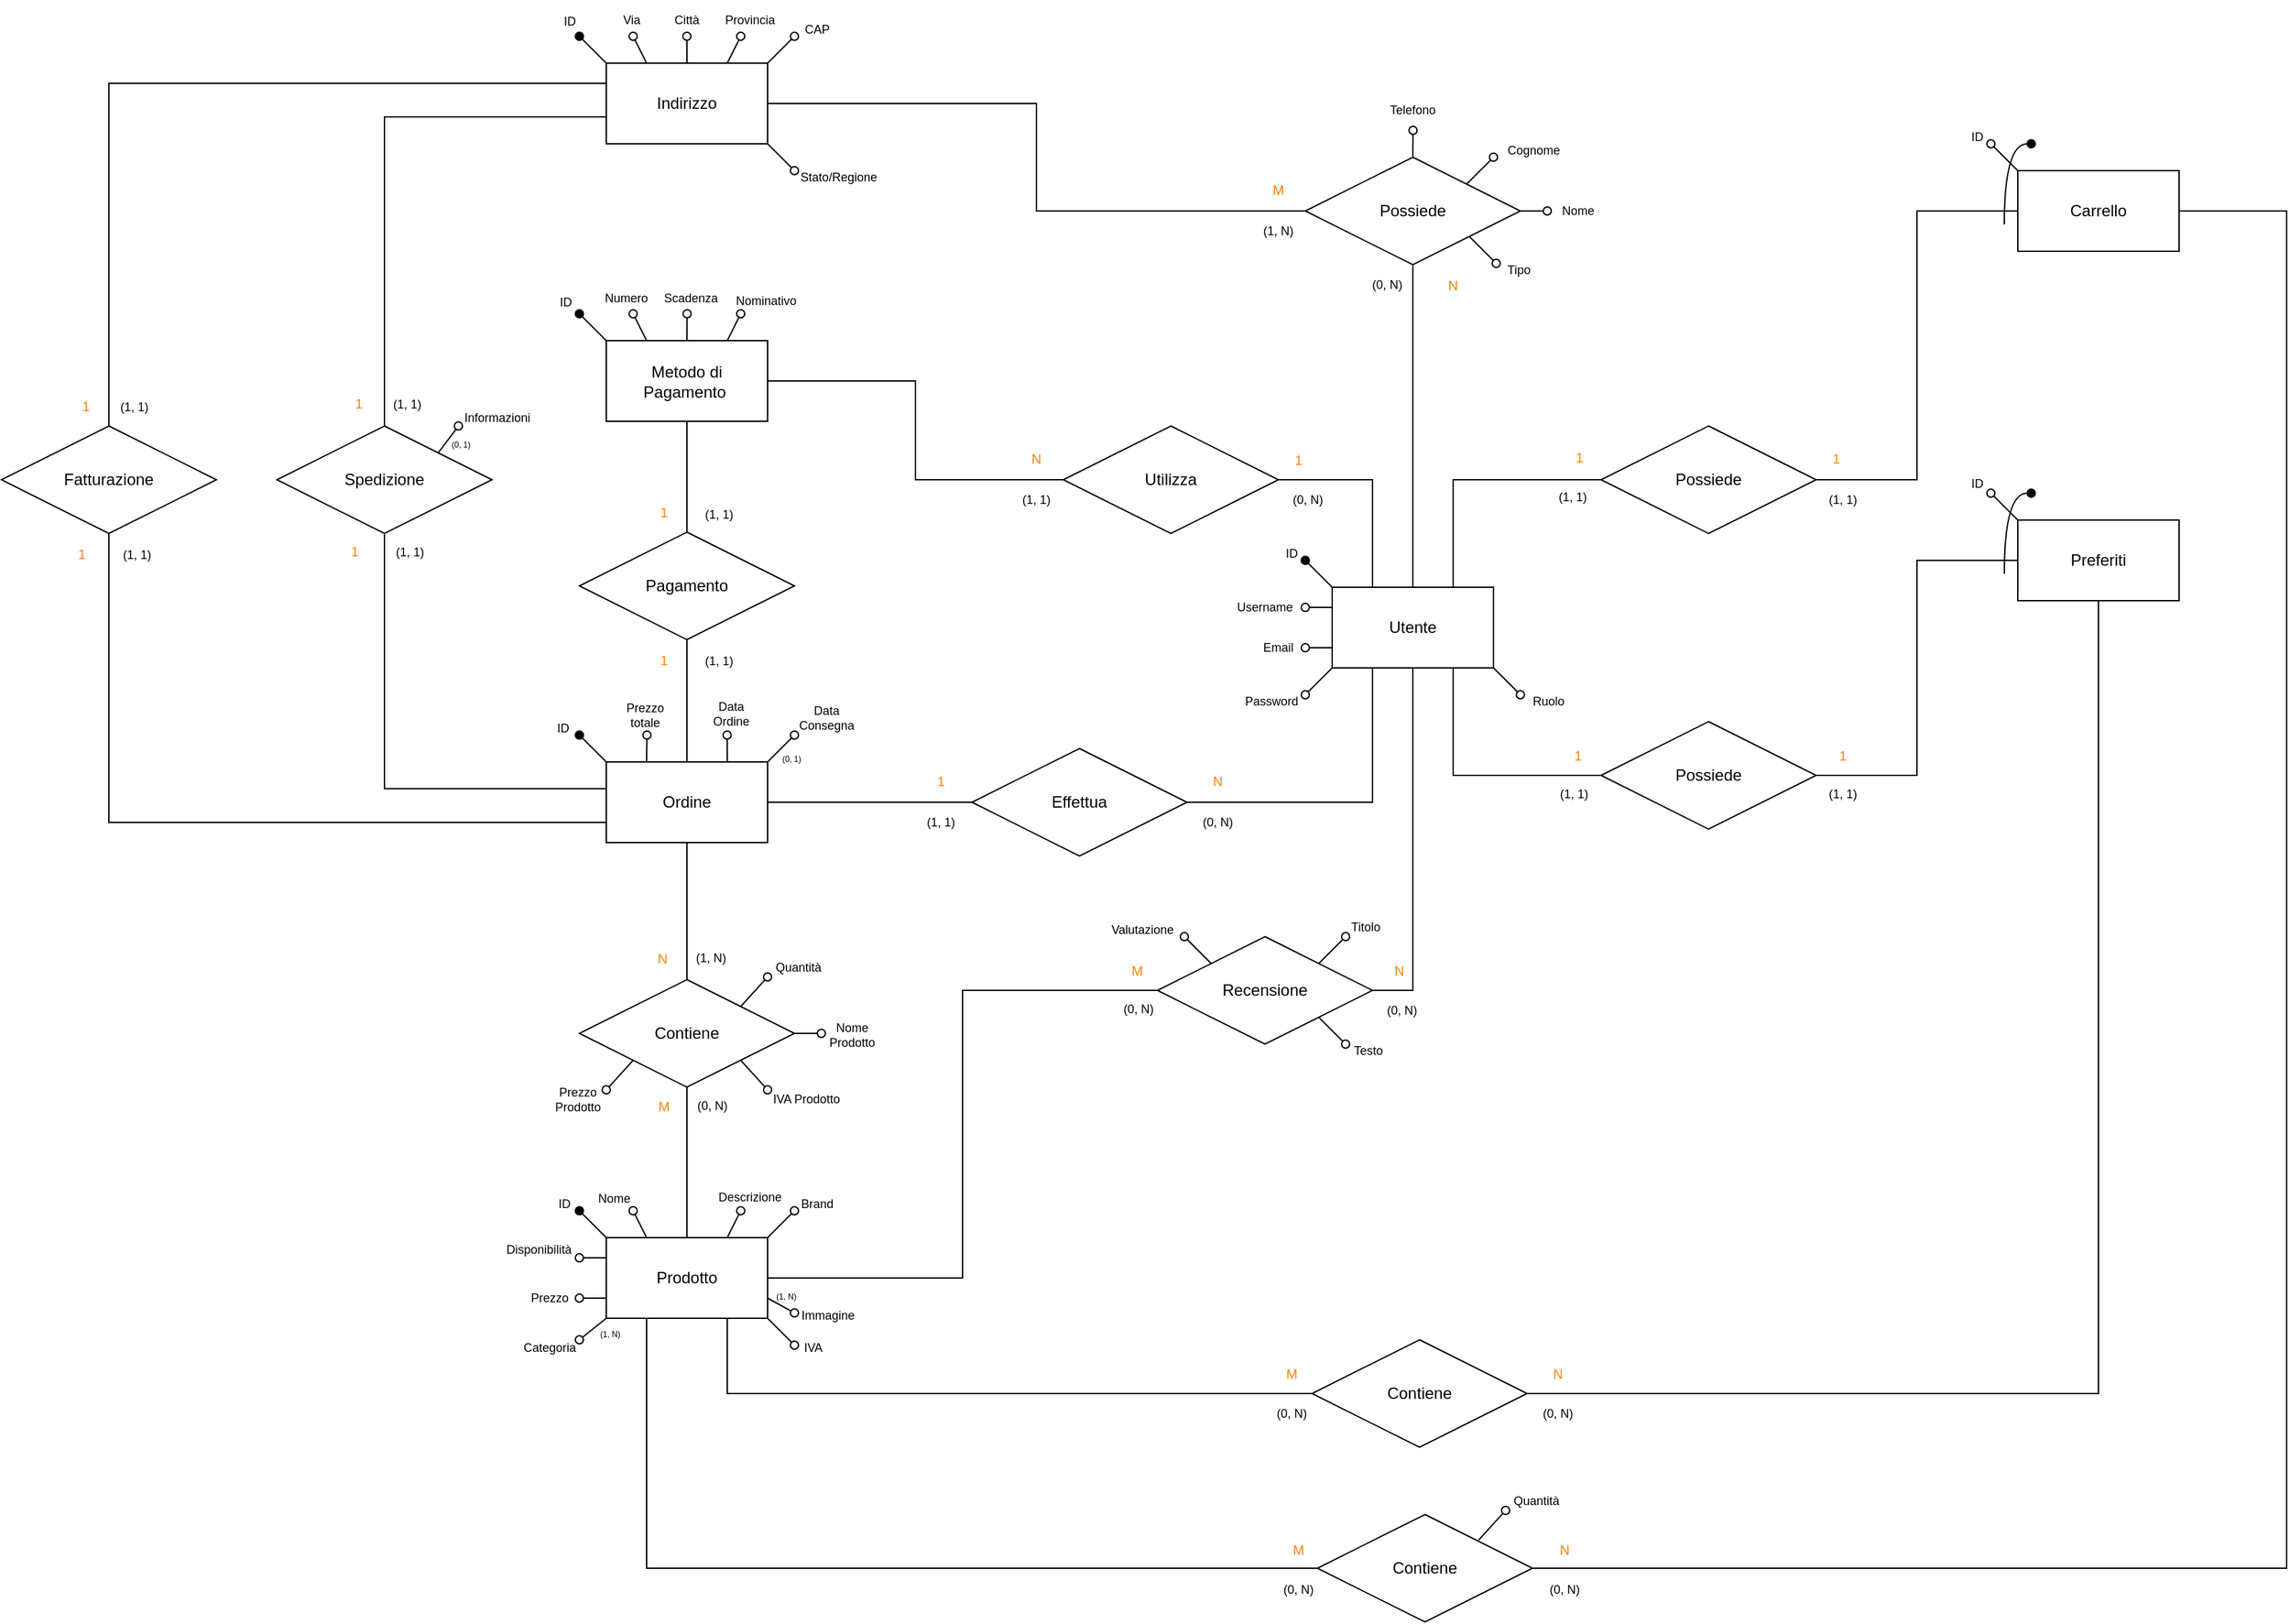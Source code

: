 <mxfile version="27.0.9" pages="2">
  <diagram name="Page-1" id="pq4e8V-_p0hSzP8enAcQ">
    <mxGraphModel dx="2902" dy="2312" grid="1" gridSize="10" guides="1" tooltips="1" connect="1" arrows="1" fold="1" page="1" pageScale="1" pageWidth="850" pageHeight="1100" math="0" shadow="0">
      <root>
        <mxCell id="0" />
        <mxCell id="1" parent="0" />
        <mxCell id="mBraZeEu18xyMXv68NMn-17" style="edgeStyle=orthogonalEdgeStyle;rounded=0;orthogonalLoop=1;jettySize=auto;html=1;exitX=0.5;exitY=0;exitDx=0;exitDy=0;entryX=0.5;entryY=1;entryDx=0;entryDy=0;endArrow=none;startFill=0;" parent="1" source="mBraZeEu18xyMXv68NMn-1" target="mBraZeEu18xyMXv68NMn-4" edge="1">
          <mxGeometry relative="1" as="geometry" />
        </mxCell>
        <mxCell id="mBraZeEu18xyMXv68NMn-53" style="rounded=0;orthogonalLoop=1;jettySize=auto;html=1;exitX=0;exitY=0;exitDx=0;exitDy=0;endArrow=oval;endFill=1;" parent="1" source="mBraZeEu18xyMXv68NMn-1" edge="1">
          <mxGeometry relative="1" as="geometry">
            <mxPoint x="340" y="380" as="targetPoint" />
          </mxGeometry>
        </mxCell>
        <mxCell id="mBraZeEu18xyMXv68NMn-54" style="edgeStyle=orthogonalEdgeStyle;rounded=0;orthogonalLoop=1;jettySize=auto;html=1;exitX=0;exitY=0.25;exitDx=0;exitDy=0;endArrow=oval;endFill=0;" parent="1" source="mBraZeEu18xyMXv68NMn-1" edge="1">
          <mxGeometry relative="1" as="geometry">
            <mxPoint x="340" y="415" as="targetPoint" />
          </mxGeometry>
        </mxCell>
        <mxCell id="mBraZeEu18xyMXv68NMn-55" style="edgeStyle=orthogonalEdgeStyle;rounded=0;orthogonalLoop=1;jettySize=auto;html=1;exitX=0;exitY=0.75;exitDx=0;exitDy=0;endArrow=oval;endFill=0;" parent="1" source="mBraZeEu18xyMXv68NMn-1" edge="1">
          <mxGeometry relative="1" as="geometry">
            <mxPoint x="340" y="445" as="targetPoint" />
          </mxGeometry>
        </mxCell>
        <mxCell id="mBraZeEu18xyMXv68NMn-56" style="rounded=0;orthogonalLoop=1;jettySize=auto;html=1;exitX=0;exitY=1;exitDx=0;exitDy=0;endArrow=oval;endFill=0;" parent="1" source="mBraZeEu18xyMXv68NMn-1" edge="1">
          <mxGeometry relative="1" as="geometry">
            <mxPoint x="340" y="480" as="targetPoint" />
          </mxGeometry>
        </mxCell>
        <mxCell id="0n9zt8ukm9vdOgJZ117z-73" style="edgeStyle=orthogonalEdgeStyle;shape=connector;rounded=0;orthogonalLoop=1;jettySize=auto;html=1;exitX=0.25;exitY=0;exitDx=0;exitDy=0;entryX=0.25;entryY=1;entryDx=0;entryDy=0;strokeColor=default;align=center;verticalAlign=middle;fontFamily=Helvetica;fontSize=11;fontColor=default;labelBackgroundColor=default;startFill=0;endArrow=none;" parent="1" source="mBraZeEu18xyMXv68NMn-1" target="0n9zt8ukm9vdOgJZ117z-41" edge="1">
          <mxGeometry relative="1" as="geometry">
            <Array as="points">
              <mxPoint x="390" y="320" />
            </Array>
          </mxGeometry>
        </mxCell>
        <mxCell id="0n9zt8ukm9vdOgJZ117z-76" style="edgeStyle=orthogonalEdgeStyle;shape=connector;rounded=0;orthogonalLoop=1;jettySize=auto;html=1;exitX=0.75;exitY=0;exitDx=0;exitDy=0;entryX=0;entryY=0.5;entryDx=0;entryDy=0;strokeColor=default;align=center;verticalAlign=middle;fontFamily=Helvetica;fontSize=11;fontColor=default;labelBackgroundColor=default;startFill=0;endArrow=none;" parent="1" source="mBraZeEu18xyMXv68NMn-1" target="mBraZeEu18xyMXv68NMn-27" edge="1">
          <mxGeometry relative="1" as="geometry" />
        </mxCell>
        <mxCell id="0n9zt8ukm9vdOgJZ117z-77" style="shape=connector;rounded=0;orthogonalLoop=1;jettySize=auto;html=1;exitX=1;exitY=1;exitDx=0;exitDy=0;strokeColor=default;align=center;verticalAlign=middle;fontFamily=Helvetica;fontSize=11;fontColor=default;labelBackgroundColor=default;startFill=0;endArrow=oval;endFill=0;" parent="1" source="mBraZeEu18xyMXv68NMn-1" edge="1">
          <mxGeometry relative="1" as="geometry">
            <mxPoint x="500" y="480" as="targetPoint" />
          </mxGeometry>
        </mxCell>
        <mxCell id="0n9zt8ukm9vdOgJZ117z-82" style="edgeStyle=orthogonalEdgeStyle;shape=connector;rounded=0;orthogonalLoop=1;jettySize=auto;html=1;exitX=0.5;exitY=1;exitDx=0;exitDy=0;entryX=1;entryY=0.5;entryDx=0;entryDy=0;strokeColor=default;align=center;verticalAlign=middle;fontFamily=Helvetica;fontSize=11;fontColor=default;labelBackgroundColor=default;startFill=0;endArrow=none;" parent="1" source="mBraZeEu18xyMXv68NMn-1" target="0n9zt8ukm9vdOgJZ117z-81" edge="1">
          <mxGeometry relative="1" as="geometry" />
        </mxCell>
        <mxCell id="mBraZeEu18xyMXv68NMn-1" value="Utente" style="rounded=0;whiteSpace=wrap;html=1;fillColor=none;" parent="1" vertex="1">
          <mxGeometry x="360" y="400" width="120" height="60" as="geometry" />
        </mxCell>
        <mxCell id="mBraZeEu18xyMXv68NMn-37" style="edgeStyle=orthogonalEdgeStyle;rounded=0;orthogonalLoop=1;jettySize=auto;html=1;exitX=0.5;exitY=0;exitDx=0;exitDy=0;entryX=0.5;entryY=1;entryDx=0;entryDy=0;endArrow=none;startFill=0;" parent="1" source="mBraZeEu18xyMXv68NMn-2" target="mBraZeEu18xyMXv68NMn-12" edge="1">
          <mxGeometry relative="1" as="geometry" />
        </mxCell>
        <mxCell id="mBraZeEu18xyMXv68NMn-39" style="edgeStyle=orthogonalEdgeStyle;rounded=0;orthogonalLoop=1;jettySize=auto;html=1;exitX=0.003;exitY=0.332;exitDx=0;exitDy=0;entryX=0.5;entryY=1;entryDx=0;entryDy=0;exitPerimeter=0;endArrow=none;startFill=0;" parent="1" source="mBraZeEu18xyMXv68NMn-2" target="mBraZeEu18xyMXv68NMn-10" edge="1">
          <mxGeometry relative="1" as="geometry">
            <Array as="points">
              <mxPoint x="-345" y="550" />
            </Array>
          </mxGeometry>
        </mxCell>
        <mxCell id="0n9zt8ukm9vdOgJZ117z-2" style="edgeStyle=orthogonalEdgeStyle;rounded=0;orthogonalLoop=1;jettySize=auto;html=1;exitX=0;exitY=0.75;exitDx=0;exitDy=0;endArrow=none;startFill=0;" parent="1" source="mBraZeEu18xyMXv68NMn-2" target="0n9zt8ukm9vdOgJZ117z-1" edge="1">
          <mxGeometry relative="1" as="geometry" />
        </mxCell>
        <mxCell id="0n9zt8ukm9vdOgJZ117z-69" style="edgeStyle=orthogonalEdgeStyle;shape=connector;rounded=0;orthogonalLoop=1;jettySize=auto;html=1;exitX=1;exitY=0.5;exitDx=0;exitDy=0;strokeColor=default;align=center;verticalAlign=middle;fontFamily=Helvetica;fontSize=11;fontColor=default;labelBackgroundColor=default;startFill=0;endArrow=none;" parent="1" source="mBraZeEu18xyMXv68NMn-2" target="mBraZeEu18xyMXv68NMn-3" edge="1">
          <mxGeometry relative="1" as="geometry" />
        </mxCell>
        <mxCell id="0n9zt8ukm9vdOgJZ117z-139" style="shape=connector;rounded=0;orthogonalLoop=1;jettySize=auto;html=1;exitX=0;exitY=0;exitDx=0;exitDy=0;strokeColor=default;align=center;verticalAlign=middle;fontFamily=Helvetica;fontSize=11;fontColor=default;labelBackgroundColor=default;startFill=0;endArrow=oval;endFill=1;" parent="1" source="mBraZeEu18xyMXv68NMn-2" edge="1">
          <mxGeometry relative="1" as="geometry">
            <mxPoint x="-200" y="510" as="targetPoint" />
          </mxGeometry>
        </mxCell>
        <mxCell id="0n9zt8ukm9vdOgJZ117z-141" style="edgeStyle=orthogonalEdgeStyle;shape=connector;rounded=0;orthogonalLoop=1;jettySize=auto;html=1;exitX=0.25;exitY=0;exitDx=0;exitDy=0;strokeColor=default;align=center;verticalAlign=middle;fontFamily=Helvetica;fontSize=11;fontColor=default;labelBackgroundColor=default;startFill=0;endArrow=oval;endFill=0;" parent="1" source="mBraZeEu18xyMXv68NMn-2" edge="1">
          <mxGeometry relative="1" as="geometry">
            <mxPoint x="-149.757" y="510" as="targetPoint" />
          </mxGeometry>
        </mxCell>
        <mxCell id="0n9zt8ukm9vdOgJZ117z-176" style="edgeStyle=orthogonalEdgeStyle;shape=connector;rounded=0;orthogonalLoop=1;jettySize=auto;html=1;exitX=0.75;exitY=0;exitDx=0;exitDy=0;strokeColor=default;align=center;verticalAlign=middle;fontFamily=Helvetica;fontSize=11;fontColor=default;labelBackgroundColor=default;startFill=0;endArrow=oval;endFill=0;" parent="1" source="mBraZeEu18xyMXv68NMn-2" edge="1">
          <mxGeometry relative="1" as="geometry">
            <mxPoint x="-90.098" y="510" as="targetPoint" />
          </mxGeometry>
        </mxCell>
        <mxCell id="0n9zt8ukm9vdOgJZ117z-179" style="shape=connector;rounded=0;orthogonalLoop=1;jettySize=auto;html=1;exitX=1;exitY=0;exitDx=0;exitDy=0;strokeColor=default;align=center;verticalAlign=middle;fontFamily=Helvetica;fontSize=11;fontColor=default;labelBackgroundColor=default;startFill=0;endArrow=oval;endFill=0;" parent="1" source="mBraZeEu18xyMXv68NMn-2" edge="1">
          <mxGeometry relative="1" as="geometry">
            <mxPoint x="-40" y="510" as="targetPoint" />
          </mxGeometry>
        </mxCell>
        <mxCell id="mBraZeEu18xyMXv68NMn-2" value="Ordine" style="rounded=0;whiteSpace=wrap;html=1;fillColor=none;" parent="1" vertex="1">
          <mxGeometry x="-180" y="530" width="120" height="60" as="geometry" />
        </mxCell>
        <mxCell id="0n9zt8ukm9vdOgJZ117z-71" style="edgeStyle=orthogonalEdgeStyle;shape=connector;rounded=0;orthogonalLoop=1;jettySize=auto;html=1;exitX=1;exitY=0.5;exitDx=0;exitDy=0;strokeColor=default;align=center;verticalAlign=middle;fontFamily=Helvetica;fontSize=11;fontColor=default;labelBackgroundColor=default;startFill=0;endArrow=none;entryX=0.25;entryY=1;entryDx=0;entryDy=0;" parent="1" source="mBraZeEu18xyMXv68NMn-3" target="mBraZeEu18xyMXv68NMn-1" edge="1">
          <mxGeometry relative="1" as="geometry">
            <mxPoint x="410" y="470" as="targetPoint" />
          </mxGeometry>
        </mxCell>
        <mxCell id="mBraZeEu18xyMXv68NMn-3" value="Effettua" style="rhombus;whiteSpace=wrap;html=1;fillColor=none;" parent="1" vertex="1">
          <mxGeometry x="92" y="520" width="160" height="80" as="geometry" />
        </mxCell>
        <mxCell id="mBraZeEu18xyMXv68NMn-18" style="edgeStyle=orthogonalEdgeStyle;rounded=0;orthogonalLoop=1;jettySize=auto;html=1;exitX=0;exitY=0.5;exitDx=0;exitDy=0;entryX=1;entryY=0.5;entryDx=0;entryDy=0;endArrow=none;startFill=0;" parent="1" source="mBraZeEu18xyMXv68NMn-4" target="mBraZeEu18xyMXv68NMn-5" edge="1">
          <mxGeometry relative="1" as="geometry" />
        </mxCell>
        <mxCell id="1S8fRCTs7lWg6R7H6PRz-1" style="rounded=0;orthogonalLoop=1;jettySize=auto;html=1;exitX=1;exitY=0;exitDx=0;exitDy=0;endArrow=oval;endFill=0;" edge="1" parent="1" source="mBraZeEu18xyMXv68NMn-4">
          <mxGeometry relative="1" as="geometry">
            <mxPoint x="480" y="80" as="targetPoint" />
          </mxGeometry>
        </mxCell>
        <mxCell id="1S8fRCTs7lWg6R7H6PRz-2" style="edgeStyle=orthogonalEdgeStyle;rounded=0;orthogonalLoop=1;jettySize=auto;html=1;exitX=1;exitY=0.5;exitDx=0;exitDy=0;endArrow=oval;endFill=0;" edge="1" parent="1" source="mBraZeEu18xyMXv68NMn-4">
          <mxGeometry relative="1" as="geometry">
            <mxPoint x="520" y="120.077" as="targetPoint" />
          </mxGeometry>
        </mxCell>
        <mxCell id="1S8fRCTs7lWg6R7H6PRz-3" style="edgeStyle=orthogonalEdgeStyle;rounded=0;orthogonalLoop=1;jettySize=auto;html=1;exitX=0.5;exitY=0;exitDx=0;exitDy=0;endArrow=oval;endFill=0;" edge="1" parent="1" source="mBraZeEu18xyMXv68NMn-4">
          <mxGeometry relative="1" as="geometry">
            <mxPoint x="420.143" y="60" as="targetPoint" />
          </mxGeometry>
        </mxCell>
        <mxCell id="mBraZeEu18xyMXv68NMn-4" value="Possiede" style="rhombus;whiteSpace=wrap;html=1;fillColor=none;" parent="1" vertex="1">
          <mxGeometry x="340" y="80" width="160" height="80" as="geometry" />
        </mxCell>
        <mxCell id="0n9zt8ukm9vdOgJZ117z-4" style="rounded=0;orthogonalLoop=1;jettySize=auto;html=1;exitX=0;exitY=0;exitDx=0;exitDy=0;endArrow=oval;endFill=1;" parent="1" source="mBraZeEu18xyMXv68NMn-5" edge="1">
          <mxGeometry relative="1" as="geometry">
            <mxPoint x="-200" y="-10" as="targetPoint" />
          </mxGeometry>
        </mxCell>
        <mxCell id="0n9zt8ukm9vdOgJZ117z-6" style="rounded=0;orthogonalLoop=1;jettySize=auto;html=1;exitX=0.25;exitY=0;exitDx=0;exitDy=0;endArrow=oval;endFill=0;" parent="1" source="mBraZeEu18xyMXv68NMn-5" edge="1">
          <mxGeometry relative="1" as="geometry">
            <mxPoint x="-160" y="-10" as="targetPoint" />
          </mxGeometry>
        </mxCell>
        <mxCell id="0n9zt8ukm9vdOgJZ117z-13" style="rounded=0;orthogonalLoop=1;jettySize=auto;html=1;exitX=0.75;exitY=0;exitDx=0;exitDy=0;endArrow=oval;endFill=0;" parent="1" source="mBraZeEu18xyMXv68NMn-5" edge="1">
          <mxGeometry relative="1" as="geometry">
            <mxPoint x="-80" y="-10" as="targetPoint" />
          </mxGeometry>
        </mxCell>
        <mxCell id="0n9zt8ukm9vdOgJZ117z-15" style="rounded=0;orthogonalLoop=1;jettySize=auto;html=1;exitX=1;exitY=0;exitDx=0;exitDy=0;endArrow=oval;endFill=0;" parent="1" source="mBraZeEu18xyMXv68NMn-5" edge="1">
          <mxGeometry relative="1" as="geometry">
            <mxPoint x="-40" y="-10" as="targetPoint" />
            <mxPoint x="-70" y="10" as="sourcePoint" />
          </mxGeometry>
        </mxCell>
        <mxCell id="0n9zt8ukm9vdOgJZ117z-18" style="rounded=0;orthogonalLoop=1;jettySize=auto;html=1;exitX=1;exitY=1;exitDx=0;exitDy=0;endArrow=oval;endFill=0;" parent="1" source="mBraZeEu18xyMXv68NMn-5" edge="1">
          <mxGeometry relative="1" as="geometry">
            <mxPoint x="-40" y="90" as="targetPoint" />
          </mxGeometry>
        </mxCell>
        <mxCell id="mBraZeEu18xyMXv68NMn-5" value="Indirizzo" style="rounded=0;whiteSpace=wrap;html=1;fillColor=none;" parent="1" vertex="1">
          <mxGeometry x="-180" y="10" width="120" height="60" as="geometry" />
        </mxCell>
        <mxCell id="mBraZeEu18xyMXv68NMn-21" style="edgeStyle=orthogonalEdgeStyle;rounded=0;orthogonalLoop=1;jettySize=auto;html=1;exitX=0;exitY=0.5;exitDx=0;exitDy=0;entryX=1;entryY=0.5;entryDx=0;entryDy=0;endArrow=none;startFill=0;" parent="1" source="mBraZeEu18xyMXv68NMn-6" target="mBraZeEu18xyMXv68NMn-8" edge="1">
          <mxGeometry relative="1" as="geometry" />
        </mxCell>
        <mxCell id="mBraZeEu18xyMXv68NMn-6" value="Utilizza" style="rhombus;whiteSpace=wrap;html=1;fillColor=none;" parent="1" vertex="1">
          <mxGeometry x="160" y="280" width="160" height="80" as="geometry" />
        </mxCell>
        <mxCell id="0n9zt8ukm9vdOgJZ117z-22" style="rounded=0;orthogonalLoop=1;jettySize=auto;html=1;exitX=0;exitY=0;exitDx=0;exitDy=0;endArrow=oval;endFill=1;" parent="1" source="mBraZeEu18xyMXv68NMn-8" edge="1">
          <mxGeometry relative="1" as="geometry">
            <mxPoint x="-200" y="196.5" as="targetPoint" />
          </mxGeometry>
        </mxCell>
        <mxCell id="0n9zt8ukm9vdOgJZ117z-24" style="rounded=0;orthogonalLoop=1;jettySize=auto;html=1;exitX=0.25;exitY=0;exitDx=0;exitDy=0;endArrow=oval;endFill=0;" parent="1" source="mBraZeEu18xyMXv68NMn-8" edge="1">
          <mxGeometry relative="1" as="geometry">
            <mxPoint x="-160" y="196.5" as="targetPoint" />
          </mxGeometry>
        </mxCell>
        <mxCell id="0n9zt8ukm9vdOgJZ117z-26" style="edgeStyle=orthogonalEdgeStyle;rounded=0;orthogonalLoop=1;jettySize=auto;html=1;exitX=0.5;exitY=0;exitDx=0;exitDy=0;endArrow=oval;endFill=0;" parent="1" source="mBraZeEu18xyMXv68NMn-8" edge="1">
          <mxGeometry relative="1" as="geometry">
            <mxPoint x="-119.857" y="196.5" as="targetPoint" />
          </mxGeometry>
        </mxCell>
        <mxCell id="0n9zt8ukm9vdOgJZ117z-28" style="rounded=0;orthogonalLoop=1;jettySize=auto;html=1;exitX=0.75;exitY=0;exitDx=0;exitDy=0;endArrow=oval;endFill=0;" parent="1" source="mBraZeEu18xyMXv68NMn-8" edge="1">
          <mxGeometry relative="1" as="geometry">
            <mxPoint x="-80" y="196.5" as="targetPoint" />
          </mxGeometry>
        </mxCell>
        <mxCell id="mBraZeEu18xyMXv68NMn-8" value="Metodo di Pagamento&amp;nbsp;" style="rounded=0;whiteSpace=wrap;html=1;fillColor=none;" parent="1" vertex="1">
          <mxGeometry x="-180" y="216.5" width="120" height="60" as="geometry" />
        </mxCell>
        <mxCell id="mBraZeEu18xyMXv68NMn-40" style="edgeStyle=orthogonalEdgeStyle;rounded=0;orthogonalLoop=1;jettySize=auto;html=1;exitX=0.5;exitY=0;exitDx=0;exitDy=0;endArrow=none;startFill=0;" parent="1" source="mBraZeEu18xyMXv68NMn-10" edge="1">
          <mxGeometry relative="1" as="geometry">
            <mxPoint x="-180" y="50" as="targetPoint" />
            <Array as="points">
              <mxPoint x="-345" y="50" />
              <mxPoint x="-180" y="50" />
            </Array>
          </mxGeometry>
        </mxCell>
        <mxCell id="0n9zt8ukm9vdOgJZ117z-144" style="shape=connector;rounded=0;orthogonalLoop=1;jettySize=auto;html=1;exitX=1;exitY=0;exitDx=0;exitDy=0;strokeColor=default;align=center;verticalAlign=middle;fontFamily=Helvetica;fontSize=11;fontColor=default;labelBackgroundColor=default;startFill=0;endArrow=oval;endFill=0;" parent="1" source="mBraZeEu18xyMXv68NMn-10" edge="1">
          <mxGeometry relative="1" as="geometry">
            <mxPoint x="-290" y="280" as="targetPoint" />
          </mxGeometry>
        </mxCell>
        <mxCell id="mBraZeEu18xyMXv68NMn-10" value="Spedizione" style="rhombus;whiteSpace=wrap;html=1;fillColor=none;" parent="1" vertex="1">
          <mxGeometry x="-425" y="280" width="160" height="80" as="geometry" />
        </mxCell>
        <mxCell id="mBraZeEu18xyMXv68NMn-38" style="edgeStyle=orthogonalEdgeStyle;rounded=0;orthogonalLoop=1;jettySize=auto;html=1;exitX=0.5;exitY=0;exitDx=0;exitDy=0;entryX=0.5;entryY=1;entryDx=0;entryDy=0;endArrow=none;startFill=0;" parent="1" source="mBraZeEu18xyMXv68NMn-12" target="mBraZeEu18xyMXv68NMn-8" edge="1">
          <mxGeometry relative="1" as="geometry" />
        </mxCell>
        <mxCell id="mBraZeEu18xyMXv68NMn-12" value="Pagamento" style="rhombus;whiteSpace=wrap;html=1;fillColor=none;" parent="1" vertex="1">
          <mxGeometry x="-200" y="359" width="160" height="80" as="geometry" />
        </mxCell>
        <mxCell id="mBraZeEu18xyMXv68NMn-41" style="edgeStyle=orthogonalEdgeStyle;rounded=0;orthogonalLoop=1;jettySize=auto;html=1;exitX=0.5;exitY=0;exitDx=0;exitDy=0;entryX=0.5;entryY=1;entryDx=0;entryDy=0;endArrow=none;startFill=0;" parent="1" source="mBraZeEu18xyMXv68NMn-14" target="mBraZeEu18xyMXv68NMn-34" edge="1">
          <mxGeometry relative="1" as="geometry" />
        </mxCell>
        <mxCell id="mBraZeEu18xyMXv68NMn-45" style="edgeStyle=orthogonalEdgeStyle;rounded=0;orthogonalLoop=1;jettySize=auto;html=1;exitX=0.25;exitY=1;exitDx=0;exitDy=0;entryX=0;entryY=0.5;entryDx=0;entryDy=0;endArrow=none;startFill=0;" parent="1" source="mBraZeEu18xyMXv68NMn-14" target="mBraZeEu18xyMXv68NMn-36" edge="1">
          <mxGeometry relative="1" as="geometry">
            <mxPoint x="-399" y="943.5" as="sourcePoint" />
            <Array as="points">
              <mxPoint x="-150" y="1130" />
            </Array>
          </mxGeometry>
        </mxCell>
        <mxCell id="0n9zt8ukm9vdOgJZ117z-46" style="rounded=0;orthogonalLoop=1;jettySize=auto;html=1;exitX=0;exitY=0;exitDx=0;exitDy=0;endArrow=oval;endFill=1;" parent="1" source="mBraZeEu18xyMXv68NMn-14" edge="1">
          <mxGeometry relative="1" as="geometry">
            <mxPoint x="-200" y="864" as="targetPoint" />
          </mxGeometry>
        </mxCell>
        <mxCell id="0n9zt8ukm9vdOgJZ117z-48" style="rounded=0;orthogonalLoop=1;jettySize=auto;html=1;exitX=0.25;exitY=0;exitDx=0;exitDy=0;endArrow=oval;endFill=0;" parent="1" source="mBraZeEu18xyMXv68NMn-14" edge="1">
          <mxGeometry relative="1" as="geometry">
            <mxPoint x="-160" y="864" as="targetPoint" />
          </mxGeometry>
        </mxCell>
        <mxCell id="0n9zt8ukm9vdOgJZ117z-50" style="rounded=0;orthogonalLoop=1;jettySize=auto;html=1;exitX=0.75;exitY=0;exitDx=0;exitDy=0;endArrow=oval;endFill=0;" parent="1" source="mBraZeEu18xyMXv68NMn-14" edge="1">
          <mxGeometry relative="1" as="geometry">
            <mxPoint x="-80" y="864" as="targetPoint" />
          </mxGeometry>
        </mxCell>
        <mxCell id="0n9zt8ukm9vdOgJZ117z-52" style="rounded=0;orthogonalLoop=1;jettySize=auto;html=1;exitX=1;exitY=0;exitDx=0;exitDy=0;endArrow=oval;endFill=0;" parent="1" source="mBraZeEu18xyMXv68NMn-14" edge="1">
          <mxGeometry relative="1" as="geometry">
            <mxPoint x="-40" y="864" as="targetPoint" />
          </mxGeometry>
        </mxCell>
        <mxCell id="0n9zt8ukm9vdOgJZ117z-58" style="edgeStyle=none;shape=connector;rounded=0;orthogonalLoop=1;jettySize=auto;html=1;exitX=1;exitY=1;exitDx=0;exitDy=0;strokeColor=default;align=center;verticalAlign=middle;fontFamily=Helvetica;fontSize=11;fontColor=default;labelBackgroundColor=default;endArrow=oval;endFill=0;" parent="1" source="mBraZeEu18xyMXv68NMn-14" edge="1">
          <mxGeometry relative="1" as="geometry">
            <mxPoint x="-40" y="964" as="targetPoint" />
          </mxGeometry>
        </mxCell>
        <mxCell id="0n9zt8ukm9vdOgJZ117z-167" style="shape=connector;rounded=0;orthogonalLoop=1;jettySize=auto;html=1;exitX=0;exitY=1;exitDx=0;exitDy=0;strokeColor=default;align=center;verticalAlign=middle;fontFamily=Helvetica;fontSize=11;fontColor=default;labelBackgroundColor=default;startFill=0;endArrow=oval;endFill=0;" parent="1" source="mBraZeEu18xyMXv68NMn-14" edge="1">
          <mxGeometry relative="1" as="geometry">
            <mxPoint x="-200" y="960" as="targetPoint" />
          </mxGeometry>
        </mxCell>
        <mxCell id="0n9zt8ukm9vdOgJZ117z-168" style="edgeStyle=orthogonalEdgeStyle;shape=connector;rounded=0;orthogonalLoop=1;jettySize=auto;html=1;exitX=0;exitY=0.75;exitDx=0;exitDy=0;strokeColor=default;align=center;verticalAlign=middle;fontFamily=Helvetica;fontSize=11;fontColor=default;labelBackgroundColor=default;startFill=0;endArrow=oval;endFill=0;" parent="1" source="mBraZeEu18xyMXv68NMn-14" edge="1">
          <mxGeometry relative="1" as="geometry">
            <mxPoint x="-200" y="929" as="targetPoint" />
          </mxGeometry>
        </mxCell>
        <mxCell id="0n9zt8ukm9vdOgJZ117z-169" style="edgeStyle=orthogonalEdgeStyle;shape=connector;rounded=0;orthogonalLoop=1;jettySize=auto;html=1;exitX=0;exitY=0.25;exitDx=0;exitDy=0;strokeColor=default;align=center;verticalAlign=middle;fontFamily=Helvetica;fontSize=11;fontColor=default;labelBackgroundColor=default;startFill=0;endArrow=oval;endFill=0;" parent="1" source="mBraZeEu18xyMXv68NMn-14" edge="1">
          <mxGeometry relative="1" as="geometry">
            <mxPoint x="-200" y="899" as="targetPoint" />
          </mxGeometry>
        </mxCell>
        <mxCell id="0n9zt8ukm9vdOgJZ117z-174" style="shape=connector;rounded=0;orthogonalLoop=1;jettySize=auto;html=1;exitX=1;exitY=0.75;exitDx=0;exitDy=0;strokeColor=default;align=center;verticalAlign=middle;fontFamily=Helvetica;fontSize=11;fontColor=default;labelBackgroundColor=default;startFill=0;endArrow=oval;endFill=0;" parent="1" source="mBraZeEu18xyMXv68NMn-14" edge="1">
          <mxGeometry relative="1" as="geometry">
            <mxPoint x="-40" y="940" as="targetPoint" />
          </mxGeometry>
        </mxCell>
        <mxCell id="mBraZeEu18xyMXv68NMn-14" value="Prodotto" style="rounded=0;whiteSpace=wrap;html=1;fillColor=none;" parent="1" vertex="1">
          <mxGeometry x="-180" y="884" width="120" height="60" as="geometry" />
        </mxCell>
        <mxCell id="a-_tLxkS-r2K2uQ2a8zL-4" style="rounded=0;orthogonalLoop=1;jettySize=auto;html=1;exitX=0;exitY=0;exitDx=0;exitDy=0;endArrow=oval;endFill=0;" edge="1" parent="1" source="mBraZeEu18xyMXv68NMn-15">
          <mxGeometry relative="1" as="geometry">
            <mxPoint x="850" y="330.0" as="targetPoint" />
          </mxGeometry>
        </mxCell>
        <mxCell id="mBraZeEu18xyMXv68NMn-15" value="Preferiti" style="rounded=0;whiteSpace=wrap;html=1;fillColor=none;" parent="1" vertex="1">
          <mxGeometry x="870" y="350" width="120" height="60" as="geometry" />
        </mxCell>
        <mxCell id="mBraZeEu18xyMXv68NMn-46" style="edgeStyle=orthogonalEdgeStyle;rounded=0;orthogonalLoop=1;jettySize=auto;html=1;exitX=1;exitY=0.5;exitDx=0;exitDy=0;entryX=1;entryY=0.5;entryDx=0;entryDy=0;endArrow=none;startFill=0;" parent="1" source="mBraZeEu18xyMXv68NMn-20" target="mBraZeEu18xyMXv68NMn-36" edge="1">
          <mxGeometry relative="1" as="geometry">
            <Array as="points">
              <mxPoint x="1070" y="120" />
              <mxPoint x="1070" y="1130" />
            </Array>
          </mxGeometry>
        </mxCell>
        <mxCell id="a-_tLxkS-r2K2uQ2a8zL-3" style="rounded=0;orthogonalLoop=1;jettySize=auto;html=1;exitX=0;exitY=0;exitDx=0;exitDy=0;endArrow=oval;endFill=0;" edge="1" parent="1" source="mBraZeEu18xyMXv68NMn-20">
          <mxGeometry relative="1" as="geometry">
            <mxPoint x="850" y="70" as="targetPoint" />
          </mxGeometry>
        </mxCell>
        <mxCell id="mBraZeEu18xyMXv68NMn-20" value="Carrello" style="rounded=0;whiteSpace=wrap;html=1;fillColor=none;" parent="1" vertex="1">
          <mxGeometry x="870" y="90" width="120" height="60" as="geometry" />
        </mxCell>
        <mxCell id="mBraZeEu18xyMXv68NMn-32" style="edgeStyle=orthogonalEdgeStyle;rounded=0;orthogonalLoop=1;jettySize=auto;html=1;exitX=1;exitY=0.5;exitDx=0;exitDy=0;entryX=0;entryY=0.5;entryDx=0;entryDy=0;endArrow=none;startFill=0;" parent="1" source="mBraZeEu18xyMXv68NMn-27" target="mBraZeEu18xyMXv68NMn-20" edge="1">
          <mxGeometry relative="1" as="geometry" />
        </mxCell>
        <mxCell id="mBraZeEu18xyMXv68NMn-27" value="Possiede" style="rhombus;whiteSpace=wrap;html=1;fillColor=none;" parent="1" vertex="1">
          <mxGeometry x="560" y="280" width="160" height="80" as="geometry" />
        </mxCell>
        <mxCell id="mBraZeEu18xyMXv68NMn-33" style="edgeStyle=orthogonalEdgeStyle;rounded=0;orthogonalLoop=1;jettySize=auto;html=1;exitX=1;exitY=0.5;exitDx=0;exitDy=0;entryX=0;entryY=0.5;entryDx=0;entryDy=0;endArrow=none;startFill=0;" parent="1" source="mBraZeEu18xyMXv68NMn-30" target="mBraZeEu18xyMXv68NMn-15" edge="1">
          <mxGeometry relative="1" as="geometry" />
        </mxCell>
        <mxCell id="0n9zt8ukm9vdOgJZ117z-72" style="edgeStyle=orthogonalEdgeStyle;shape=connector;rounded=0;orthogonalLoop=1;jettySize=auto;html=1;exitX=0;exitY=0.5;exitDx=0;exitDy=0;entryX=0.75;entryY=1;entryDx=0;entryDy=0;strokeColor=default;align=center;verticalAlign=middle;fontFamily=Helvetica;fontSize=11;fontColor=default;labelBackgroundColor=default;startFill=0;endArrow=none;" parent="1" source="mBraZeEu18xyMXv68NMn-30" target="mBraZeEu18xyMXv68NMn-1" edge="1">
          <mxGeometry relative="1" as="geometry" />
        </mxCell>
        <mxCell id="mBraZeEu18xyMXv68NMn-30" value="Possiede" style="rhombus;whiteSpace=wrap;html=1;fillColor=none;" parent="1" vertex="1">
          <mxGeometry x="560" y="500" width="160" height="80" as="geometry" />
        </mxCell>
        <mxCell id="mBraZeEu18xyMXv68NMn-42" style="edgeStyle=orthogonalEdgeStyle;rounded=0;orthogonalLoop=1;jettySize=auto;html=1;exitX=0.5;exitY=0;exitDx=0;exitDy=0;entryX=0.5;entryY=1;entryDx=0;entryDy=0;endArrow=none;startFill=0;" parent="1" source="mBraZeEu18xyMXv68NMn-34" target="mBraZeEu18xyMXv68NMn-2" edge="1">
          <mxGeometry relative="1" as="geometry" />
        </mxCell>
        <mxCell id="0n9zt8ukm9vdOgJZ117z-132" style="shape=connector;rounded=0;orthogonalLoop=1;jettySize=auto;html=1;exitX=1;exitY=0;exitDx=0;exitDy=0;strokeColor=default;align=center;verticalAlign=middle;fontFamily=Helvetica;fontSize=11;fontColor=default;labelBackgroundColor=default;startFill=0;endArrow=oval;endFill=0;" parent="1" source="mBraZeEu18xyMXv68NMn-34" edge="1">
          <mxGeometry relative="1" as="geometry">
            <mxPoint x="-60" y="690" as="targetPoint" />
          </mxGeometry>
        </mxCell>
        <mxCell id="0n9zt8ukm9vdOgJZ117z-187" style="edgeStyle=orthogonalEdgeStyle;shape=connector;rounded=0;orthogonalLoop=1;jettySize=auto;html=1;exitX=1;exitY=0.5;exitDx=0;exitDy=0;strokeColor=default;align=center;verticalAlign=middle;fontFamily=Helvetica;fontSize=11;fontColor=default;labelBackgroundColor=default;startFill=0;endArrow=oval;endFill=0;" parent="1" source="mBraZeEu18xyMXv68NMn-34" edge="1">
          <mxGeometry relative="1" as="geometry">
            <mxPoint x="-20" y="731.889" as="targetPoint" />
          </mxGeometry>
        </mxCell>
        <mxCell id="mBraZeEu18xyMXv68NMn-34" value="Contiene" style="rhombus;whiteSpace=wrap;html=1;fillColor=none;" parent="1" vertex="1">
          <mxGeometry x="-200" y="692" width="160" height="80" as="geometry" />
        </mxCell>
        <mxCell id="mBraZeEu18xyMXv68NMn-44" style="edgeStyle=orthogonalEdgeStyle;rounded=0;orthogonalLoop=1;jettySize=auto;html=1;exitX=1;exitY=0.5;exitDx=0;exitDy=0;entryX=0.5;entryY=1;entryDx=0;entryDy=0;endArrow=none;startFill=0;" parent="1" source="mBraZeEu18xyMXv68NMn-35" target="mBraZeEu18xyMXv68NMn-15" edge="1">
          <mxGeometry relative="1" as="geometry" />
        </mxCell>
        <mxCell id="mBraZeEu18xyMXv68NMn-35" value="Contiene" style="rhombus;whiteSpace=wrap;html=1;fillColor=none;" parent="1" vertex="1">
          <mxGeometry x="345" y="960" width="160" height="80" as="geometry" />
        </mxCell>
        <mxCell id="mBraZeEu18xyMXv68NMn-36" value="Contiene" style="rhombus;whiteSpace=wrap;html=1;fillColor=none;" parent="1" vertex="1">
          <mxGeometry x="349" y="1090" width="160" height="80" as="geometry" />
        </mxCell>
        <mxCell id="mBraZeEu18xyMXv68NMn-47" value="&lt;span&gt;ID&lt;/span&gt;" style="text;html=1;align=center;verticalAlign=middle;whiteSpace=wrap;rounded=0;fontSize=9;" parent="1" vertex="1">
          <mxGeometry x="300" y="360" width="60" height="30" as="geometry" />
        </mxCell>
        <mxCell id="mBraZeEu18xyMXv68NMn-48" value="&lt;span&gt;Username&lt;/span&gt;" style="text;html=1;align=center;verticalAlign=middle;whiteSpace=wrap;rounded=0;fontSize=9;" parent="1" vertex="1">
          <mxGeometry x="280" y="400" width="60" height="30" as="geometry" />
        </mxCell>
        <mxCell id="mBraZeEu18xyMXv68NMn-49" value="&lt;span&gt;Email&lt;/span&gt;" style="text;html=1;align=center;verticalAlign=middle;whiteSpace=wrap;rounded=0;fontSize=9;" parent="1" vertex="1">
          <mxGeometry x="290" y="430" width="60" height="30" as="geometry" />
        </mxCell>
        <mxCell id="mBraZeEu18xyMXv68NMn-50" value="&lt;span&gt;Password&lt;/span&gt;" style="text;html=1;align=center;verticalAlign=middle;whiteSpace=wrap;rounded=0;fontSize=9;" parent="1" vertex="1">
          <mxGeometry x="285" y="470" width="60" height="30" as="geometry" />
        </mxCell>
        <mxCell id="mBraZeEu18xyMXv68NMn-51" value="&lt;span&gt;Ruolo&lt;/span&gt;" style="text;html=1;align=center;verticalAlign=middle;whiteSpace=wrap;rounded=0;fontSize=9;" parent="1" vertex="1">
          <mxGeometry x="491" y="470" width="60" height="30" as="geometry" />
        </mxCell>
        <mxCell id="0n9zt8ukm9vdOgJZ117z-3" style="edgeStyle=orthogonalEdgeStyle;rounded=0;orthogonalLoop=1;jettySize=auto;html=1;exitX=0.5;exitY=0;exitDx=0;exitDy=0;entryX=0;entryY=0.25;entryDx=0;entryDy=0;endArrow=none;startFill=0;" parent="1" source="0n9zt8ukm9vdOgJZ117z-1" target="mBraZeEu18xyMXv68NMn-5" edge="1">
          <mxGeometry relative="1" as="geometry" />
        </mxCell>
        <mxCell id="0n9zt8ukm9vdOgJZ117z-1" value="Fatturazione" style="rhombus;whiteSpace=wrap;html=1;fillColor=none;" parent="1" vertex="1">
          <mxGeometry x="-630" y="280" width="160" height="80" as="geometry" />
        </mxCell>
        <mxCell id="0n9zt8ukm9vdOgJZ117z-5" value="&lt;span&gt;ID&lt;/span&gt;" style="text;html=1;align=center;verticalAlign=middle;whiteSpace=wrap;rounded=0;fontSize=9;" parent="1" vertex="1">
          <mxGeometry x="-237" y="-36" width="60" height="30" as="geometry" />
        </mxCell>
        <mxCell id="0n9zt8ukm9vdOgJZ117z-7" value="&lt;span&gt;Tipo&lt;/span&gt;" style="text;html=1;align=center;verticalAlign=middle;whiteSpace=wrap;rounded=0;fontSize=9;" parent="1" vertex="1">
          <mxGeometry x="469" y="149" width="60" height="30" as="geometry" />
        </mxCell>
        <mxCell id="0n9zt8ukm9vdOgJZ117z-10" style="edgeStyle=orthogonalEdgeStyle;rounded=0;orthogonalLoop=1;jettySize=auto;html=1;exitX=0.25;exitY=0;exitDx=0;exitDy=0;endArrow=oval;endFill=0;" parent="1" edge="1">
          <mxGeometry relative="1" as="geometry">
            <mxPoint x="-120.014" y="-10" as="targetPoint" />
            <mxPoint x="-120" y="10" as="sourcePoint" />
          </mxGeometry>
        </mxCell>
        <mxCell id="0n9zt8ukm9vdOgJZ117z-11" value="&lt;span&gt;Via&lt;/span&gt;" style="text;html=1;align=center;verticalAlign=middle;whiteSpace=wrap;rounded=0;fontSize=9;" parent="1" vertex="1">
          <mxGeometry x="-191" y="-37" width="60" height="30" as="geometry" />
        </mxCell>
        <mxCell id="0n9zt8ukm9vdOgJZ117z-14" value="&lt;span&gt;Città&lt;/span&gt;" style="text;html=1;align=center;verticalAlign=middle;whiteSpace=wrap;rounded=0;fontSize=9;" parent="1" vertex="1">
          <mxGeometry x="-150" y="-37" width="60" height="30" as="geometry" />
        </mxCell>
        <mxCell id="0n9zt8ukm9vdOgJZ117z-16" value="&lt;span&gt;Provincia&lt;/span&gt;" style="text;html=1;align=center;verticalAlign=middle;whiteSpace=wrap;rounded=0;fontSize=9;" parent="1" vertex="1">
          <mxGeometry x="-103" y="-37" width="60" height="30" as="geometry" />
        </mxCell>
        <mxCell id="0n9zt8ukm9vdOgJZ117z-19" value="CAP" style="text;html=1;align=center;verticalAlign=middle;whiteSpace=wrap;rounded=0;fontSize=9;" parent="1" vertex="1">
          <mxGeometry x="-53" y="-30" width="60" height="30" as="geometry" />
        </mxCell>
        <mxCell id="0n9zt8ukm9vdOgJZ117z-21" value="Stato/Regione" style="text;html=1;align=center;verticalAlign=middle;whiteSpace=wrap;rounded=0;fontSize=9;" parent="1" vertex="1">
          <mxGeometry x="-37" y="80" width="60" height="30" as="geometry" />
        </mxCell>
        <mxCell id="0n9zt8ukm9vdOgJZ117z-23" value="&lt;span&gt;ID&lt;/span&gt;" style="text;html=1;align=center;verticalAlign=middle;whiteSpace=wrap;rounded=0;fontSize=9;" parent="1" vertex="1">
          <mxGeometry x="-240" y="172.5" width="60" height="30" as="geometry" />
        </mxCell>
        <mxCell id="0n9zt8ukm9vdOgJZ117z-25" value="&lt;span&gt;Numero&lt;/span&gt;" style="text;html=1;align=center;verticalAlign=middle;whiteSpace=wrap;rounded=0;fontSize=9;" parent="1" vertex="1">
          <mxGeometry x="-195" y="169.5" width="60" height="30" as="geometry" />
        </mxCell>
        <mxCell id="0n9zt8ukm9vdOgJZ117z-27" value="&lt;span&gt;Scadenza&lt;/span&gt;" style="text;html=1;align=center;verticalAlign=middle;whiteSpace=wrap;rounded=0;fontSize=9;" parent="1" vertex="1">
          <mxGeometry x="-147" y="169.5" width="60" height="30" as="geometry" />
        </mxCell>
        <mxCell id="0n9zt8ukm9vdOgJZ117z-29" value="Nominativo" style="text;html=1;align=center;verticalAlign=middle;whiteSpace=wrap;rounded=0;fontSize=9;" parent="1" vertex="1">
          <mxGeometry x="-91" y="171.5" width="60" height="30" as="geometry" />
        </mxCell>
        <mxCell id="0n9zt8ukm9vdOgJZ117z-31" value="&lt;font style=&quot;font-size: 9px;&quot;&gt;(0, N)&lt;/font&gt;" style="text;html=1;align=center;verticalAlign=middle;whiteSpace=wrap;rounded=0;" parent="1" vertex="1">
          <mxGeometry x="371" y="159" width="60" height="30" as="geometry" />
        </mxCell>
        <mxCell id="0n9zt8ukm9vdOgJZ117z-32" value="&lt;font style=&quot;font-size: 9px;&quot;&gt;(1, N)&lt;/font&gt;" style="text;html=1;align=center;verticalAlign=middle;whiteSpace=wrap;rounded=0;" parent="1" vertex="1">
          <mxGeometry x="290" y="119" width="60" height="30" as="geometry" />
        </mxCell>
        <mxCell id="0n9zt8ukm9vdOgJZ117z-34" value="Telefono" style="text;html=1;align=center;verticalAlign=middle;whiteSpace=wrap;rounded=0;fontSize=9;" parent="1" vertex="1">
          <mxGeometry x="390" y="30" width="60" height="30" as="geometry" />
        </mxCell>
        <mxCell id="0n9zt8ukm9vdOgJZ117z-35" value="&lt;font style=&quot;color: rgb(255, 128, 0);&quot; size=&quot;1&quot;&gt;M&lt;/font&gt;" style="text;html=1;align=center;verticalAlign=middle;whiteSpace=wrap;rounded=0;" parent="1" vertex="1">
          <mxGeometry x="290" y="89" width="60" height="30" as="geometry" />
        </mxCell>
        <mxCell id="0n9zt8ukm9vdOgJZ117z-36" value="&lt;font size=&quot;1&quot; color=&quot;#ff8000&quot;&gt;N&lt;/font&gt;" style="text;html=1;align=center;verticalAlign=middle;whiteSpace=wrap;rounded=0;" parent="1" vertex="1">
          <mxGeometry x="420" y="160" width="60" height="30" as="geometry" />
        </mxCell>
        <mxCell id="0n9zt8ukm9vdOgJZ117z-38" value="&lt;font style=&quot;font-size: 9px;&quot;&gt;(0, N)&lt;/font&gt;" style="text;html=1;align=center;verticalAlign=middle;whiteSpace=wrap;rounded=0;" parent="1" vertex="1">
          <mxGeometry x="312" y="319" width="60" height="30" as="geometry" />
        </mxCell>
        <mxCell id="0n9zt8ukm9vdOgJZ117z-39" value="&lt;font style=&quot;font-size: 9px;&quot;&gt;(1, 1)&lt;/font&gt;" style="text;html=1;align=center;verticalAlign=middle;whiteSpace=wrap;rounded=0;" parent="1" vertex="1">
          <mxGeometry x="110" y="319" width="60" height="30" as="geometry" />
        </mxCell>
        <mxCell id="0n9zt8ukm9vdOgJZ117z-40" value="&lt;font size=&quot;1&quot; color=&quot;#ff8000&quot;&gt;N&lt;/font&gt;&lt;span style=&quot;color: rgba(0, 0, 0, 0); font-family: monospace; font-size: 0px; text-align: start; text-wrap-mode: nowrap;&quot;&gt;%3CmxGraphModel%3E%3Croot%3E%3CmxCell%20id%3D%220%22%2F%3E%3CmxCell%20id%3D%221%22%20parent%3D%220%22%2F%3E%3CmxCell%20id%3D%222%22%20value%3D%22%26lt%3Bfont%20style%3D%26quot%3Bcolor%3A%20rgb(255%2C%20128%2C%200)%3B%26quot%3B%20size%3D%26quot%3B1%26quot%3B%26gt%3BM%26lt%3B%2Ffont%26gt%3B%22%20style%3D%22text%3Bhtml%3D1%3Balign%3Dcenter%3BverticalAlign%3Dmiddle%3BwhiteSpace%3Dwrap%3Brounded%3D0%3B%22%20vertex%3D%221%22%20parent%3D%221%22%3E%3CmxGeometry%20x%3D%22290%22%20y%3D%2289%22%20width%3D%2260%22%20height%3D%2230%22%20as%3D%22geometry%22%2F%3E%3C%2FmxCell%3E%3C%2Froot%3E%3C%2FmxGraphModel%3E&lt;/span&gt;" style="text;html=1;align=center;verticalAlign=middle;whiteSpace=wrap;rounded=0;" parent="1" vertex="1">
          <mxGeometry x="110" y="289" width="60" height="30" as="geometry" />
        </mxCell>
        <mxCell id="0n9zt8ukm9vdOgJZ117z-41" value="&lt;font size=&quot;1&quot; color=&quot;#ff8000&quot;&gt;1&lt;/font&gt;" style="text;html=1;align=center;verticalAlign=middle;whiteSpace=wrap;rounded=0;" parent="1" vertex="1">
          <mxGeometry x="305" y="290" width="60" height="30" as="geometry" />
        </mxCell>
        <mxCell id="0n9zt8ukm9vdOgJZ117z-42" value="&lt;font style=&quot;font-size: 9px;&quot;&gt;(0, N&lt;span style=&quot;color: rgba(0, 0, 0, 0); font-family: monospace; font-size: 0px; text-align: start; text-wrap-mode: nowrap;&quot;&gt;%3CmxGraphModel%3E%3Croot%3E%3CmxCell%20id%3D%220%22%2F%3E%3CmxCell%20id%3D%221%22%20parent%3D%220%22%2F%3E%3CmxCell%20id%3D%222%22%20value%3D%22%26lt%3Bfont%20style%3D%26quot%3Bfont-size%3A%209px%3B%26quot%3B%26gt%3B(1%2C%201)%26lt%3B%2Ffont%26gt%3B%22%20style%3D%22text%3Bhtml%3D1%3Balign%3Dcenter%3BverticalAlign%3Dmiddle%3BwhiteSpace%3Dwrap%3Brounded%3D0%3B%22%20vertex%3D%221%22%20parent%3D%221%22%3E%3CmxGeometry%20x%3D%22110%22%20y%3D%22319%22%20width%3D%2260%22%20height%3D%2230%22%20as%3D%22geometry%22%2F%3E%3C%2FmxCell%3E%3C%2Froot%3E%3C%2FmxGraphModel%3E&lt;/span&gt;)&lt;/font&gt;" style="text;html=1;align=center;verticalAlign=middle;whiteSpace=wrap;rounded=0;" parent="1" vertex="1">
          <mxGeometry x="245" y="559" width="60" height="30" as="geometry" />
        </mxCell>
        <mxCell id="0n9zt8ukm9vdOgJZ117z-43" value="&lt;font style=&quot;font-size: 9px;&quot;&gt;(1, 1)&lt;/font&gt;" style="text;html=1;align=center;verticalAlign=middle;whiteSpace=wrap;rounded=0;" parent="1" vertex="1">
          <mxGeometry x="39" y="559" width="60" height="30" as="geometry" />
        </mxCell>
        <mxCell id="0n9zt8ukm9vdOgJZ117z-44" value="&lt;font size=&quot;1&quot; color=&quot;#ff8000&quot;&gt;N&lt;/font&gt;&lt;span style=&quot;color: rgba(0, 0, 0, 0); font-family: monospace; font-size: 0px; text-align: start; text-wrap-mode: nowrap;&quot;&gt;%3CmxGraphModel%3E%3Croot%3E%3CmxCell%20id%3D%220%22%2F%3E%3CmxCell%20id%3D%221%22%20parent%3D%220%22%2F%3E%3CmxCell%20id%3D%222%22%20value%3D%22%26lt%3Bfont%20style%3D%26quot%3Bcolor%3A%20rgb(255%2C%20128%2C%200)%3B%26quot%3B%20size%3D%26quot%3B1%26quot%3B%26gt%3BM%26lt%3B%2Ffont%26gt%3B%22%20style%3D%22text%3Bhtml%3D1%3Balign%3Dcenter%3BverticalAlign%3Dmiddle%3BwhiteSpace%3Dwrap%3Brounded%3D0%3B%22%20vertex%3D%221%22%20parent%3D%221%22%3E%3CmxGeometry%20x%3D%22290%22%20y%3D%2289%22%20width%3D%2260%22%20height%3D%2230%22%20as%3D%22geometry%22%2F%3E%3C%2FmxCell%3E%3C%2Froot%3E%3C%2FmxGraphModel%3E&lt;/span&gt;" style="text;html=1;align=center;verticalAlign=middle;whiteSpace=wrap;rounded=0;" parent="1" vertex="1">
          <mxGeometry x="245" y="529" width="60" height="30" as="geometry" />
        </mxCell>
        <mxCell id="0n9zt8ukm9vdOgJZ117z-45" value="&lt;font size=&quot;1&quot; color=&quot;#ff8000&quot;&gt;1&lt;/font&gt;" style="text;html=1;align=center;verticalAlign=middle;whiteSpace=wrap;rounded=0;" parent="1" vertex="1">
          <mxGeometry x="39" y="529" width="60" height="30" as="geometry" />
        </mxCell>
        <mxCell id="0n9zt8ukm9vdOgJZ117z-47" value="&lt;span&gt;ID&lt;/span&gt;" style="text;html=1;align=center;verticalAlign=middle;whiteSpace=wrap;rounded=0;fontSize=9;" parent="1" vertex="1">
          <mxGeometry x="-241" y="844" width="60" height="30" as="geometry" />
        </mxCell>
        <mxCell id="0n9zt8ukm9vdOgJZ117z-49" value="Nome" style="text;html=1;align=center;verticalAlign=middle;whiteSpace=wrap;rounded=0;fontSize=9;" parent="1" vertex="1">
          <mxGeometry x="-204" y="840" width="60" height="30" as="geometry" />
        </mxCell>
        <mxCell id="0n9zt8ukm9vdOgJZ117z-51" value="Descrizione" style="text;html=1;align=center;verticalAlign=middle;whiteSpace=wrap;rounded=0;fontSize=9;" parent="1" vertex="1">
          <mxGeometry x="-103" y="839" width="60" height="30" as="geometry" />
        </mxCell>
        <mxCell id="0n9zt8ukm9vdOgJZ117z-53" value="Brand" style="text;html=1;align=center;verticalAlign=middle;whiteSpace=wrap;rounded=0;fontSize=9;" parent="1" vertex="1">
          <mxGeometry x="-53" y="844" width="60" height="30" as="geometry" />
        </mxCell>
        <mxCell id="0n9zt8ukm9vdOgJZ117z-55" value="Prezzo" style="text;html=1;align=center;verticalAlign=middle;whiteSpace=wrap;rounded=0;fontSize=9;" parent="1" vertex="1">
          <mxGeometry x="-252" y="914" width="60" height="30" as="geometry" />
        </mxCell>
        <mxCell id="0n9zt8ukm9vdOgJZ117z-59" value="IVA" style="text;html=1;align=center;verticalAlign=middle;whiteSpace=wrap;rounded=0;fontSize=9;" parent="1" vertex="1">
          <mxGeometry x="-56" y="951" width="60" height="30" as="geometry" />
        </mxCell>
        <mxCell id="0n9zt8ukm9vdOgJZ117z-61" value="Categoria" style="text;html=1;align=center;verticalAlign=middle;whiteSpace=wrap;rounded=0;fontSize=9;" parent="1" vertex="1">
          <mxGeometry x="-252" y="951" width="60" height="30" as="geometry" />
        </mxCell>
        <mxCell id="0n9zt8ukm9vdOgJZ117z-62" value="&lt;span style=&quot;font-size: 6px;&quot;&gt;(1, N)&lt;/span&gt;" style="text;html=1;align=center;verticalAlign=middle;whiteSpace=wrap;rounded=0;fontSize=9;" parent="1" vertex="1">
          <mxGeometry x="-207" y="940" width="60" height="30" as="geometry" />
        </mxCell>
        <mxCell id="0n9zt8ukm9vdOgJZ117z-63" value="&lt;font style=&quot;font-size: 9px;&quot;&gt;(1, 1)&lt;/font&gt;" style="text;html=1;align=center;verticalAlign=middle;whiteSpace=wrap;rounded=0;" parent="1" vertex="1">
          <mxGeometry x="509" y="317" width="60" height="30" as="geometry" />
        </mxCell>
        <mxCell id="0n9zt8ukm9vdOgJZ117z-64" value="&lt;font style=&quot;font-size: 9px;&quot;&gt;(1, 1)&lt;/font&gt;" style="text;html=1;align=center;verticalAlign=middle;whiteSpace=wrap;rounded=0;" parent="1" vertex="1">
          <mxGeometry x="710" y="319" width="60" height="30" as="geometry" />
        </mxCell>
        <mxCell id="0n9zt8ukm9vdOgJZ117z-65" value="&lt;font size=&quot;1&quot; color=&quot;#ff8000&quot;&gt;1&lt;/font&gt;" style="text;html=1;align=center;verticalAlign=middle;whiteSpace=wrap;rounded=0;" parent="1" vertex="1">
          <mxGeometry x="514" y="288" width="60" height="30" as="geometry" />
        </mxCell>
        <mxCell id="0n9zt8ukm9vdOgJZ117z-66" value="&lt;font size=&quot;1&quot; color=&quot;#ff8000&quot;&gt;1&lt;/font&gt;" style="text;html=1;align=center;verticalAlign=middle;whiteSpace=wrap;rounded=0;" parent="1" vertex="1">
          <mxGeometry x="705" y="289" width="60" height="30" as="geometry" />
        </mxCell>
        <mxCell id="0n9zt8ukm9vdOgJZ117z-67" value="&lt;font style=&quot;font-size: 9px;&quot;&gt;(1, 1)&lt;/font&gt;" style="text;html=1;align=center;verticalAlign=middle;whiteSpace=wrap;rounded=0;" parent="1" vertex="1">
          <mxGeometry x="510" y="538" width="60" height="30" as="geometry" />
        </mxCell>
        <mxCell id="0n9zt8ukm9vdOgJZ117z-78" value="&lt;font size=&quot;1&quot; color=&quot;#ff8000&quot;&gt;1&lt;/font&gt;" style="text;html=1;align=center;verticalAlign=middle;whiteSpace=wrap;rounded=0;" parent="1" vertex="1">
          <mxGeometry x="513" y="510" width="60" height="30" as="geometry" />
        </mxCell>
        <mxCell id="0n9zt8ukm9vdOgJZ117z-79" value="&lt;font style=&quot;font-size: 9px;&quot;&gt;(1, 1)&lt;/font&gt;" style="text;html=1;align=center;verticalAlign=middle;whiteSpace=wrap;rounded=0;" parent="1" vertex="1">
          <mxGeometry x="710" y="538" width="60" height="30" as="geometry" />
        </mxCell>
        <mxCell id="0n9zt8ukm9vdOgJZ117z-80" value="&lt;font size=&quot;1&quot; color=&quot;#ff8000&quot;&gt;1&lt;/font&gt;" style="text;html=1;align=center;verticalAlign=middle;whiteSpace=wrap;rounded=0;" parent="1" vertex="1">
          <mxGeometry x="710" y="510" width="60" height="30" as="geometry" />
        </mxCell>
        <mxCell id="0n9zt8ukm9vdOgJZ117z-83" style="edgeStyle=orthogonalEdgeStyle;shape=connector;rounded=0;orthogonalLoop=1;jettySize=auto;html=1;exitX=0;exitY=0.5;exitDx=0;exitDy=0;entryX=1;entryY=0.5;entryDx=0;entryDy=0;strokeColor=default;align=center;verticalAlign=middle;fontFamily=Helvetica;fontSize=11;fontColor=default;labelBackgroundColor=default;startFill=0;endArrow=none;" parent="1" source="0n9zt8ukm9vdOgJZ117z-81" target="mBraZeEu18xyMXv68NMn-14" edge="1">
          <mxGeometry relative="1" as="geometry" />
        </mxCell>
        <mxCell id="0n9zt8ukm9vdOgJZ117z-137" style="shape=connector;rounded=0;orthogonalLoop=1;jettySize=auto;html=1;exitX=0;exitY=0;exitDx=0;exitDy=0;strokeColor=default;align=center;verticalAlign=middle;fontFamily=Helvetica;fontSize=11;fontColor=default;labelBackgroundColor=default;startFill=0;endArrow=oval;endFill=0;" parent="1" source="0n9zt8ukm9vdOgJZ117z-81" edge="1">
          <mxGeometry relative="1" as="geometry">
            <mxPoint x="250" y="660" as="targetPoint" />
          </mxGeometry>
        </mxCell>
        <mxCell id="0n9zt8ukm9vdOgJZ117z-162" style="shape=connector;rounded=0;orthogonalLoop=1;jettySize=auto;html=1;exitX=1;exitY=0;exitDx=0;exitDy=0;strokeColor=default;align=center;verticalAlign=middle;fontFamily=Helvetica;fontSize=11;fontColor=default;labelBackgroundColor=default;startFill=0;endArrow=oval;endFill=0;" parent="1" source="0n9zt8ukm9vdOgJZ117z-81" edge="1">
          <mxGeometry relative="1" as="geometry">
            <mxPoint x="370" y="660" as="targetPoint" />
          </mxGeometry>
        </mxCell>
        <mxCell id="0n9zt8ukm9vdOgJZ117z-81" value="Recensione" style="rhombus;whiteSpace=wrap;html=1;fillColor=none;" parent="1" vertex="1">
          <mxGeometry x="230" y="660" width="160" height="80" as="geometry" />
        </mxCell>
        <mxCell id="0n9zt8ukm9vdOgJZ117z-84" value="&lt;font style=&quot;font-size: 9px;&quot;&gt;(0, N)&lt;/font&gt;" style="text;html=1;align=center;verticalAlign=middle;whiteSpace=wrap;rounded=0;movable=1;resizable=1;rotatable=1;deletable=1;editable=1;locked=0;connectable=1;" parent="1" vertex="1">
          <mxGeometry x="498" y="999" width="60" height="30" as="geometry" />
        </mxCell>
        <mxCell id="0n9zt8ukm9vdOgJZ117z-85" value="&lt;font style=&quot;font-size: 9px;&quot;&gt;(0, N)&lt;/font&gt;" style="text;html=1;align=center;verticalAlign=middle;whiteSpace=wrap;rounded=0;movable=1;resizable=1;rotatable=1;deletable=1;editable=1;locked=0;connectable=1;" parent="1" vertex="1">
          <mxGeometry x="300" y="999" width="60" height="30" as="geometry" />
        </mxCell>
        <mxCell id="0n9zt8ukm9vdOgJZ117z-123" style="edgeStyle=orthogonalEdgeStyle;shape=connector;rounded=0;orthogonalLoop=1;jettySize=auto;html=1;exitX=0.75;exitY=1;exitDx=0;exitDy=0;entryX=0.75;entryY=1;entryDx=0;entryDy=0;strokeColor=default;align=center;verticalAlign=middle;fontFamily=Helvetica;fontSize=11;fontColor=default;labelBackgroundColor=default;startFill=0;endArrow=none;" parent="1" source="0n9zt8ukm9vdOgJZ117z-86" target="mBraZeEu18xyMXv68NMn-14" edge="1">
          <mxGeometry relative="1" as="geometry">
            <mxPoint x="-339" y="943.5" as="targetPoint" />
            <Array as="points">
              <mxPoint x="-90" y="1000" />
            </Array>
          </mxGeometry>
        </mxCell>
        <mxCell id="0n9zt8ukm9vdOgJZ117z-86" value="&lt;font size=&quot;1&quot; color=&quot;#ff8000&quot;&gt;M&lt;/font&gt;&lt;span style=&quot;color: rgba(0, 0, 0, 0); font-family: monospace; font-size: 0px; text-align: start; text-wrap-mode: nowrap;&quot;&gt;%3CmxGraphModel%3E%3Croot%3E%3CmxCell%20id%3D%220%22%2F%3E%3CmxCell%20id%3D%221%22%20parent%3D%220%22%2F%3E%3CmxCell%20id%3D%222%22%20value%3D%22%26lt%3Bfont%20size%3D%26quot%3B1%26quot%3B%20color%3D%26quot%3B%23ff8000%26quot%3B%26gt%3B1%26lt%3B%2Ffont%26gt%3B%22%20style%3D%22text%3Bhtml%3D1%3Balign%3Dcenter%3BverticalAlign%3Dmiddle%3BwhiteSpace%3Dwrap%3Brounded%3D0%3B%22%20vertex%3D%221%22%20parent%3D%221%22%3E%3CmxGeometry%20x%3D%22513%22%20y%3D%22510%22%20width%3D%2260%22%20height%3D%2230%22%20as%3D%22geometry%22%2F%3E%3C%2FmxCell%3E%3C%2Froot%3E%3C%2FmxGraphModel%3E&lt;/span&gt;&lt;span style=&quot;color: rgba(0, 0, 0, 0); font-family: monospace; font-size: 0px; text-align: start; text-wrap-mode: nowrap;&quot;&gt;%3CmxGraphModel%3E%3Croot%3E%3CmxCell%20id%3D%220%22%2F%3E%3CmxCell%20id%3D%221%22%20parent%3D%220%22%2F%3E%3CmxCell%20id%3D%222%22%20value%3D%22%26lt%3Bfont%20size%3D%26quot%3B1%26quot%3B%20color%3D%26quot%3B%23ff8000%26quot%3B%26gt%3B1%26lt%3B%2Ffont%26gt%3B%22%20style%3D%22text%3Bhtml%3D1%3Balign%3Dcenter%3BverticalAlign%3Dmiddle%3BwhiteSpace%3Dwrap%3Brounded%3D0%3B%22%20vertex%3D%221%22%20parent%3D%221%22%3E%3CmxGeometry%20x%3D%22513%22%20y%3D%22510%22%20width%3D%2260%22%20height%3D%2230%22%20as%3D%22geometry%22%2F%3E%3C%2FmxCell%3E%3C%2Froot%3E%3C%2FmxGraphModel%3E&lt;/span&gt;" style="text;html=1;align=center;verticalAlign=middle;whiteSpace=wrap;rounded=0;" parent="1" vertex="1">
          <mxGeometry x="300" y="970" width="60" height="30" as="geometry" />
        </mxCell>
        <mxCell id="0n9zt8ukm9vdOgJZ117z-87" value="&lt;font size=&quot;1&quot; color=&quot;#ff8000&quot;&gt;N&lt;/font&gt;" style="text;html=1;align=center;verticalAlign=middle;whiteSpace=wrap;rounded=0;" parent="1" vertex="1">
          <mxGeometry x="498" y="970" width="60" height="30" as="geometry" />
        </mxCell>
        <mxCell id="0n9zt8ukm9vdOgJZ117z-89" value="&lt;font style=&quot;font-size: 9px;&quot;&gt;(0, N)&lt;/font&gt;" style="text;html=1;align=center;verticalAlign=middle;whiteSpace=wrap;rounded=0;movable=1;resizable=1;rotatable=1;deletable=1;editable=1;locked=0;connectable=1;" parent="1" vertex="1">
          <mxGeometry x="503" y="1129.5" width="60" height="30" as="geometry" />
        </mxCell>
        <mxCell id="0n9zt8ukm9vdOgJZ117z-90" value="&lt;font style=&quot;font-size: 9px;&quot;&gt;(0, N)&lt;/font&gt;" style="text;html=1;align=center;verticalAlign=middle;whiteSpace=wrap;rounded=0;movable=1;resizable=1;rotatable=1;deletable=1;editable=1;locked=0;connectable=1;" parent="1" vertex="1">
          <mxGeometry x="305" y="1129.5" width="60" height="30" as="geometry" />
        </mxCell>
        <mxCell id="0n9zt8ukm9vdOgJZ117z-91" value="&lt;font size=&quot;1&quot; color=&quot;#ff8000&quot;&gt;M&lt;/font&gt;&lt;span style=&quot;color: rgba(0, 0, 0, 0); font-family: monospace; font-size: 0px; text-align: start; text-wrap-mode: nowrap;&quot;&gt;%3CmxGraphModel%3E%3Croot%3E%3CmxCell%20id%3D%220%22%2F%3E%3CmxCell%20id%3D%221%22%20parent%3D%220%22%2F%3E%3CmxCell%20id%3D%222%22%20value%3D%22%26lt%3Bfont%20size%3D%26quot%3B1%26quot%3B%20color%3D%26quot%3B%23ff8000%26quot%3B%26gt%3B1%26lt%3B%2Ffont%26gt%3B%22%20style%3D%22text%3Bhtml%3D1%3Balign%3Dcenter%3BverticalAlign%3Dmiddle%3BwhiteSpace%3Dwrap%3Brounded%3D0%3B%22%20vertex%3D%221%22%20parent%3D%221%22%3E%3CmxGeometry%20x%3D%22513%22%20y%3D%22510%22%20width%3D%2260%22%20height%3D%2230%22%20as%3D%22geometry%22%2F%3E%3C%2FmxCell%3E%3C%2Froot%3E%3C%2FmxGraphModel%3E&lt;/span&gt;&lt;span style=&quot;color: rgba(0, 0, 0, 0); font-family: monospace; font-size: 0px; text-align: start; text-wrap-mode: nowrap;&quot;&gt;%3CmxGraphModel%3E%3Croot%3E%3CmxCell%20id%3D%220%22%2F%3E%3CmxCell%20id%3D%221%22%20parent%3D%220%22%2F%3E%3CmxCell%20id%3D%222%22%20value%3D%22%26lt%3Bfont%20size%3D%26quot%3B1%26quot%3B%20color%3D%26quot%3B%23ff8000%26quot%3B%26gt%3B1%26lt%3B%2Ffont%26gt%3B%22%20style%3D%22text%3Bhtml%3D1%3Balign%3Dcenter%3BverticalAlign%3Dmiddle%3BwhiteSpace%3Dwrap%3Brounded%3D0%3B%22%20vertex%3D%221%22%20parent%3D%221%22%3E%3CmxGeometry%20x%3D%22513%22%20y%3D%22510%22%20width%3D%2260%22%20height%3D%2230%22%20as%3D%22geometry%22%2F%3E%3C%2FmxCell%3E%3C%2Froot%3E%3C%2FmxGraphModel%3E&lt;/span&gt;" style="text;html=1;align=center;verticalAlign=middle;whiteSpace=wrap;rounded=0;" parent="1" vertex="1">
          <mxGeometry x="305" y="1100.5" width="60" height="30" as="geometry" />
        </mxCell>
        <mxCell id="0n9zt8ukm9vdOgJZ117z-92" value="&lt;font size=&quot;1&quot; color=&quot;#ff8000&quot;&gt;N&lt;/font&gt;" style="text;html=1;align=center;verticalAlign=middle;whiteSpace=wrap;rounded=0;" parent="1" vertex="1">
          <mxGeometry x="503" y="1100.5" width="60" height="30" as="geometry" />
        </mxCell>
        <mxCell id="0n9zt8ukm9vdOgJZ117z-124" value="&lt;font style=&quot;font-size: 9px;&quot;&gt;(0, N&lt;span style=&quot;color: rgba(0, 0, 0, 0); font-family: monospace; font-size: 0px; text-align: start; text-wrap-mode: nowrap;&quot;&gt;%3CmxGraphModel%3E%3Croot%3E%3CmxCell%20id%3D%220%22%2F%3E%3CmxCell%20id%3D%221%22%20parent%3D%220%22%2F%3E%3CmxCell%20id%3D%222%22%20value%3D%22%26lt%3Bfont%20style%3D%26quot%3Bfont-size%3A%209px%3B%26quot%3B%26gt%3B(1%2C%201)%26lt%3B%2Ffont%26gt%3B%22%20style%3D%22text%3Bhtml%3D1%3Balign%3Dcenter%3BverticalAlign%3Dmiddle%3BwhiteSpace%3Dwrap%3Brounded%3D0%3B%22%20vertex%3D%221%22%20parent%3D%221%22%3E%3CmxGeometry%20x%3D%22110%22%20y%3D%22319%22%20width%3D%2260%22%20height%3D%2230%22%20as%3D%22geometry%22%2F%3E%3C%2FmxCell%3E%3C%2Froot%3E%3C%2FmxGraphModel%3E&lt;/span&gt;)&lt;/font&gt;" style="text;html=1;align=center;verticalAlign=middle;whiteSpace=wrap;rounded=0;" parent="1" vertex="1">
          <mxGeometry x="382" y="699" width="60" height="30" as="geometry" />
        </mxCell>
        <mxCell id="0n9zt8ukm9vdOgJZ117z-125" value="&lt;font style=&quot;font-size: 9px;&quot;&gt;(0, N&lt;span style=&quot;color: rgba(0, 0, 0, 0); font-family: monospace; font-size: 0px; text-align: start; text-wrap-mode: nowrap;&quot;&gt;%3CmxGraphModel%3E%3Croot%3E%3CmxCell%20id%3D%220%22%2F%3E%3CmxCell%20id%3D%221%22%20parent%3D%220%22%2F%3E%3CmxCell%20id%3D%222%22%20value%3D%22%26lt%3Bfont%20style%3D%26quot%3Bfont-size%3A%209px%3B%26quot%3B%26gt%3B(1%2C%201)%26lt%3B%2Ffont%26gt%3B%22%20style%3D%22text%3Bhtml%3D1%3Balign%3Dcenter%3BverticalAlign%3Dmiddle%3BwhiteSpace%3Dwrap%3Brounded%3D0%3B%22%20vertex%3D%221%22%20parent%3D%221%22%3E%3CmxGeometry%20x%3D%22110%22%20y%3D%22319%22%20width%3D%2260%22%20height%3D%2230%22%20as%3D%22geometry%22%2F%3E%3C%2FmxCell%3E%3C%2Froot%3E%3C%2FmxGraphModel%3E&lt;/span&gt;)&lt;/font&gt;" style="text;html=1;align=center;verticalAlign=middle;whiteSpace=wrap;rounded=0;" parent="1" vertex="1">
          <mxGeometry x="186" y="698" width="60" height="30" as="geometry" />
        </mxCell>
        <mxCell id="0n9zt8ukm9vdOgJZ117z-126" value="&lt;font size=&quot;1&quot; color=&quot;#ff8000&quot;&gt;N&lt;/font&gt;&lt;span style=&quot;color: rgba(0, 0, 0, 0); font-family: monospace; font-size: 0px; text-align: start; text-wrap-mode: nowrap;&quot;&gt;%3CmxGraphModel%3E%3Croot%3E%3CmxCell%20id%3D%220%22%2F%3E%3CmxCell%20id%3D%221%22%20parent%3D%220%22%2F%3E%3CmxCell%20id%3D%222%22%20value%3D%22%26lt%3Bfont%20style%3D%26quot%3Bcolor%3A%20rgb(255%2C%20128%2C%200)%3B%26quot%3B%20size%3D%26quot%3B1%26quot%3B%26gt%3BM%26lt%3B%2Ffont%26gt%3B%22%20style%3D%22text%3Bhtml%3D1%3Balign%3Dcenter%3BverticalAlign%3Dmiddle%3BwhiteSpace%3Dwrap%3Brounded%3D0%3B%22%20vertex%3D%221%22%20parent%3D%221%22%3E%3CmxGeometry%20x%3D%22290%22%20y%3D%2289%22%20width%3D%2260%22%20height%3D%2230%22%20as%3D%22geometry%22%2F%3E%3C%2FmxCell%3E%3C%2Froot%3E%3C%2FmxGraphModel%3E&lt;/span&gt;" style="text;html=1;align=center;verticalAlign=middle;whiteSpace=wrap;rounded=0;" parent="1" vertex="1">
          <mxGeometry x="380" y="670" width="60" height="30" as="geometry" />
        </mxCell>
        <mxCell id="0n9zt8ukm9vdOgJZ117z-127" value="&lt;font size=&quot;1&quot; color=&quot;#ff8000&quot;&gt;M&lt;/font&gt;" style="text;html=1;align=center;verticalAlign=middle;whiteSpace=wrap;rounded=0;" parent="1" vertex="1">
          <mxGeometry x="185" y="670" width="60" height="30" as="geometry" />
        </mxCell>
        <mxCell id="0n9zt8ukm9vdOgJZ117z-128" value="&lt;font style=&quot;font-size: 9px;&quot;&gt;(0, N)&lt;/font&gt;" style="text;html=1;align=center;verticalAlign=middle;whiteSpace=wrap;rounded=0;" parent="1" vertex="1">
          <mxGeometry x="-131" y="770" width="60" height="30" as="geometry" />
        </mxCell>
        <mxCell id="0n9zt8ukm9vdOgJZ117z-129" value="&lt;font style=&quot;font-size: 9px;&quot;&gt;(1, N)&lt;/font&gt;" style="text;html=1;align=center;verticalAlign=middle;whiteSpace=wrap;rounded=0;" parent="1" vertex="1">
          <mxGeometry x="-132" y="660" width="60" height="30" as="geometry" />
        </mxCell>
        <mxCell id="0n9zt8ukm9vdOgJZ117z-130" value="&lt;font size=&quot;1&quot; color=&quot;#ff8000&quot;&gt;M&lt;/font&gt;" style="text;html=1;align=center;verticalAlign=middle;whiteSpace=wrap;rounded=0;" parent="1" vertex="1">
          <mxGeometry x="-167" y="771" width="60" height="30" as="geometry" />
        </mxCell>
        <mxCell id="0n9zt8ukm9vdOgJZ117z-131" value="&lt;font size=&quot;1&quot; color=&quot;#ff8000&quot;&gt;N&lt;/font&gt;" style="text;html=1;align=center;verticalAlign=middle;whiteSpace=wrap;rounded=0;" parent="1" vertex="1">
          <mxGeometry x="-168" y="661" width="60" height="30" as="geometry" />
        </mxCell>
        <mxCell id="0n9zt8ukm9vdOgJZ117z-133" value="Quantità" style="text;html=1;align=center;verticalAlign=middle;whiteSpace=wrap;rounded=0;fontSize=9;" parent="1" vertex="1">
          <mxGeometry x="-67" y="668" width="60" height="30" as="geometry" />
        </mxCell>
        <mxCell id="0n9zt8ukm9vdOgJZ117z-138" value="Valutazione" style="text;html=1;align=center;verticalAlign=middle;whiteSpace=wrap;rounded=0;fontSize=9;" parent="1" vertex="1">
          <mxGeometry x="189" y="640" width="60" height="30" as="geometry" />
        </mxCell>
        <mxCell id="0n9zt8ukm9vdOgJZ117z-140" value="ID" style="text;html=1;align=center;verticalAlign=middle;whiteSpace=wrap;rounded=0;fontSize=9;" parent="1" vertex="1">
          <mxGeometry x="-242" y="490" width="60" height="30" as="geometry" />
        </mxCell>
        <mxCell id="0n9zt8ukm9vdOgJZ117z-142" value="Prezzo&lt;div&gt;totale&lt;/div&gt;" style="text;html=1;align=center;verticalAlign=middle;whiteSpace=wrap;rounded=0;fontSize=9;" parent="1" vertex="1">
          <mxGeometry x="-181" y="480" width="60" height="30" as="geometry" />
        </mxCell>
        <mxCell id="0n9zt8ukm9vdOgJZ117z-146" value="Informazioni" style="text;html=1;align=center;verticalAlign=middle;whiteSpace=wrap;rounded=0;fontSize=9;" parent="1" vertex="1">
          <mxGeometry x="-291" y="259" width="60" height="30" as="geometry" />
        </mxCell>
        <mxCell id="0n9zt8ukm9vdOgJZ117z-147" value="&lt;span style=&quot;font-size: 6px;&quot;&gt;(0, 1)&lt;/span&gt;" style="text;html=1;align=center;verticalAlign=middle;whiteSpace=wrap;rounded=0;fontSize=9;" parent="1" vertex="1">
          <mxGeometry x="-318" y="278" width="60" height="30" as="geometry" />
        </mxCell>
        <mxCell id="0n9zt8ukm9vdOgJZ117z-148" value="&lt;font style=&quot;font-size: 9px;&quot;&gt;(1, 1)&lt;/font&gt;" style="text;html=1;align=center;verticalAlign=middle;whiteSpace=wrap;rounded=0;" parent="1" vertex="1">
          <mxGeometry x="-126" y="439" width="60" height="30" as="geometry" />
        </mxCell>
        <mxCell id="0n9zt8ukm9vdOgJZ117z-149" value="&lt;font style=&quot;font-size: 9px;&quot;&gt;(1, 1)&lt;/font&gt;" style="text;html=1;align=center;verticalAlign=middle;whiteSpace=wrap;rounded=0;" parent="1" vertex="1">
          <mxGeometry x="-126" y="330" width="60" height="30" as="geometry" />
        </mxCell>
        <mxCell id="0n9zt8ukm9vdOgJZ117z-150" value="&lt;font size=&quot;1&quot; color=&quot;#ff8000&quot;&gt;1&lt;/font&gt;" style="text;html=1;align=center;verticalAlign=middle;whiteSpace=wrap;rounded=0;" parent="1" vertex="1">
          <mxGeometry x="-167" y="439" width="60" height="30" as="geometry" />
        </mxCell>
        <mxCell id="0n9zt8ukm9vdOgJZ117z-151" value="&lt;font size=&quot;1&quot; color=&quot;#ff8000&quot;&gt;1&lt;/font&gt;" style="text;html=1;align=center;verticalAlign=middle;whiteSpace=wrap;rounded=0;" parent="1" vertex="1">
          <mxGeometry x="-167" y="329" width="60" height="30" as="geometry" />
        </mxCell>
        <mxCell id="0n9zt8ukm9vdOgJZ117z-152" value="&lt;font style=&quot;font-size: 9px;&quot;&gt;(1, 1)&lt;/font&gt;" style="text;html=1;align=center;verticalAlign=middle;whiteSpace=wrap;rounded=0;" parent="1" vertex="1">
          <mxGeometry x="-356" y="358" width="60" height="30" as="geometry" />
        </mxCell>
        <mxCell id="0n9zt8ukm9vdOgJZ117z-153" value="&lt;font style=&quot;font-size: 9px;&quot;&gt;(1, 1)&lt;/font&gt;" style="text;html=1;align=center;verticalAlign=middle;whiteSpace=wrap;rounded=0;" parent="1" vertex="1">
          <mxGeometry x="-358" y="248" width="60" height="30" as="geometry" />
        </mxCell>
        <mxCell id="0n9zt8ukm9vdOgJZ117z-154" value="&lt;font size=&quot;1&quot; color=&quot;#ff8000&quot;&gt;1&lt;/font&gt;" style="text;html=1;align=center;verticalAlign=middle;whiteSpace=wrap;rounded=0;" parent="1" vertex="1">
          <mxGeometry x="-394" y="247.5" width="60" height="30" as="geometry" />
        </mxCell>
        <mxCell id="0n9zt8ukm9vdOgJZ117z-155" value="&lt;font size=&quot;1&quot; color=&quot;#ff8000&quot;&gt;1&lt;/font&gt;" style="text;html=1;align=center;verticalAlign=middle;whiteSpace=wrap;rounded=0;" parent="1" vertex="1">
          <mxGeometry x="-397" y="358" width="60" height="30" as="geometry" />
        </mxCell>
        <mxCell id="0n9zt8ukm9vdOgJZ117z-156" value="&lt;font style=&quot;font-size: 9px;&quot;&gt;(1, 1)&lt;/font&gt;" style="text;html=1;align=center;verticalAlign=middle;whiteSpace=wrap;rounded=0;" parent="1" vertex="1">
          <mxGeometry x="-559.5" y="360.25" width="60" height="30" as="geometry" />
        </mxCell>
        <mxCell id="0n9zt8ukm9vdOgJZ117z-157" value="&lt;font style=&quot;font-size: 9px;&quot;&gt;(1, 1)&lt;/font&gt;" style="text;html=1;align=center;verticalAlign=middle;whiteSpace=wrap;rounded=0;" parent="1" vertex="1">
          <mxGeometry x="-561.5" y="250.25" width="60" height="30" as="geometry" />
        </mxCell>
        <mxCell id="0n9zt8ukm9vdOgJZ117z-158" value="&lt;font size=&quot;1&quot; color=&quot;#ff8000&quot;&gt;1&lt;/font&gt;" style="text;html=1;align=center;verticalAlign=middle;whiteSpace=wrap;rounded=0;" parent="1" vertex="1">
          <mxGeometry x="-597.5" y="249.75" width="60" height="30" as="geometry" />
        </mxCell>
        <mxCell id="0n9zt8ukm9vdOgJZ117z-159" value="&lt;font size=&quot;1&quot; color=&quot;#ff8000&quot;&gt;1&lt;/font&gt;" style="text;html=1;align=center;verticalAlign=middle;whiteSpace=wrap;rounded=0;" parent="1" vertex="1">
          <mxGeometry x="-600.5" y="360.25" width="60" height="30" as="geometry" />
        </mxCell>
        <mxCell id="0n9zt8ukm9vdOgJZ117z-160" style="shape=connector;rounded=0;orthogonalLoop=1;jettySize=auto;html=1;exitX=1;exitY=0;exitDx=0;exitDy=0;strokeColor=default;align=center;verticalAlign=middle;fontFamily=Helvetica;fontSize=11;fontColor=default;labelBackgroundColor=default;startFill=0;endArrow=oval;endFill=0;" parent="1" edge="1">
          <mxGeometry relative="1" as="geometry">
            <mxPoint x="489" y="1087" as="targetPoint" />
            <mxPoint x="469" y="1109" as="sourcePoint" />
          </mxGeometry>
        </mxCell>
        <mxCell id="0n9zt8ukm9vdOgJZ117z-161" value="Quantità" style="text;html=1;align=center;verticalAlign=middle;whiteSpace=wrap;rounded=0;fontSize=9;" parent="1" vertex="1">
          <mxGeometry x="482" y="1065" width="60" height="30" as="geometry" />
        </mxCell>
        <mxCell id="0n9zt8ukm9vdOgJZ117z-163" value="Titolo" style="text;html=1;align=center;verticalAlign=middle;whiteSpace=wrap;rounded=0;fontSize=9;" parent="1" vertex="1">
          <mxGeometry x="355" y="638" width="60" height="30" as="geometry" />
        </mxCell>
        <mxCell id="0n9zt8ukm9vdOgJZ117z-165" value="Testo" style="text;html=1;align=center;verticalAlign=middle;whiteSpace=wrap;rounded=0;fontSize=9;" parent="1" vertex="1">
          <mxGeometry x="357" y="730" width="60" height="30" as="geometry" />
        </mxCell>
        <mxCell id="0n9zt8ukm9vdOgJZ117z-166" style="shape=connector;rounded=0;orthogonalLoop=1;jettySize=auto;html=1;exitX=1;exitY=0;exitDx=0;exitDy=0;strokeColor=default;align=center;verticalAlign=middle;fontFamily=Helvetica;fontSize=11;fontColor=default;labelBackgroundColor=default;startFill=0;endArrow=oval;endFill=0;" parent="1" edge="1">
          <mxGeometry relative="1" as="geometry">
            <mxPoint x="370" y="740" as="targetPoint" />
            <mxPoint x="350" y="720" as="sourcePoint" />
          </mxGeometry>
        </mxCell>
        <mxCell id="0n9zt8ukm9vdOgJZ117z-171" value="Immagine" style="text;html=1;align=center;verticalAlign=middle;whiteSpace=wrap;rounded=0;fontSize=9;" parent="1" vertex="1">
          <mxGeometry x="-45" y="927" width="60" height="30" as="geometry" />
        </mxCell>
        <mxCell id="0n9zt8ukm9vdOgJZ117z-173" value="Disponibilità" style="text;html=1;align=center;verticalAlign=middle;whiteSpace=wrap;rounded=0;fontSize=9;" parent="1" vertex="1">
          <mxGeometry x="-260" y="878" width="60" height="30" as="geometry" />
        </mxCell>
        <mxCell id="0n9zt8ukm9vdOgJZ117z-175" value="&lt;span style=&quot;font-size: 6px;&quot;&gt;(1, N)&lt;/span&gt;" style="text;html=1;align=center;verticalAlign=middle;whiteSpace=wrap;rounded=0;fontSize=9;" parent="1" vertex="1">
          <mxGeometry x="-76" y="912" width="60" height="30" as="geometry" />
        </mxCell>
        <mxCell id="0n9zt8ukm9vdOgJZ117z-177" value="Data&lt;br&gt;&lt;div&gt;Ordine&lt;/div&gt;" style="text;html=1;align=center;verticalAlign=middle;whiteSpace=wrap;rounded=0;fontSize=9;" parent="1" vertex="1">
          <mxGeometry x="-117" y="479" width="60" height="30" as="geometry" />
        </mxCell>
        <mxCell id="0n9zt8ukm9vdOgJZ117z-180" value="Data&lt;div&gt;Consegna&lt;/div&gt;" style="text;html=1;align=center;verticalAlign=middle;whiteSpace=wrap;rounded=0;fontSize=9;" parent="1" vertex="1">
          <mxGeometry x="-46" y="482" width="60" height="30" as="geometry" />
        </mxCell>
        <mxCell id="0n9zt8ukm9vdOgJZ117z-182" style="shape=connector;rounded=0;orthogonalLoop=1;jettySize=auto;html=1;exitX=1;exitY=0;exitDx=0;exitDy=0;strokeColor=default;align=center;verticalAlign=middle;fontFamily=Helvetica;fontSize=11;fontColor=default;labelBackgroundColor=default;startFill=0;endArrow=oval;endFill=0;" parent="1" edge="1">
          <mxGeometry relative="1" as="geometry">
            <mxPoint x="-60" y="774.0" as="targetPoint" />
            <mxPoint x="-80" y="752.0" as="sourcePoint" />
          </mxGeometry>
        </mxCell>
        <mxCell id="0n9zt8ukm9vdOgJZ117z-183" style="shape=connector;rounded=0;orthogonalLoop=1;jettySize=auto;html=1;exitX=1;exitY=0;exitDx=0;exitDy=0;strokeColor=default;align=center;verticalAlign=middle;fontFamily=Helvetica;fontSize=11;fontColor=default;labelBackgroundColor=default;startFill=0;endArrow=oval;endFill=0;" parent="1" edge="1">
          <mxGeometry relative="1" as="geometry">
            <mxPoint x="-180" y="774" as="targetPoint" />
            <mxPoint x="-160" y="752" as="sourcePoint" />
          </mxGeometry>
        </mxCell>
        <mxCell id="0n9zt8ukm9vdOgJZ117z-184" value="IVA Prodotto" style="text;html=1;align=center;verticalAlign=middle;whiteSpace=wrap;rounded=0;fontSize=9;" parent="1" vertex="1">
          <mxGeometry x="-61" y="766" width="60" height="30" as="geometry" />
        </mxCell>
        <mxCell id="0n9zt8ukm9vdOgJZ117z-185" value="Prezzo Prodotto" style="text;html=1;align=center;verticalAlign=middle;whiteSpace=wrap;rounded=0;fontSize=9;" parent="1" vertex="1">
          <mxGeometry x="-231" y="766" width="60" height="30" as="geometry" />
        </mxCell>
        <mxCell id="0n9zt8ukm9vdOgJZ117z-188" value="Nome Prodotto" style="text;html=1;align=center;verticalAlign=middle;whiteSpace=wrap;rounded=0;fontSize=9;" parent="1" vertex="1">
          <mxGeometry x="-27" y="718" width="60" height="30" as="geometry" />
        </mxCell>
        <mxCell id="0n9zt8ukm9vdOgJZ117z-190" value="&lt;span style=&quot;font-size: 6px;&quot;&gt;(0, 1)&lt;/span&gt;" style="text;html=1;align=center;verticalAlign=middle;whiteSpace=wrap;rounded=0;fontSize=9;" parent="1" vertex="1">
          <mxGeometry x="-72" y="512" width="60" height="30" as="geometry" />
        </mxCell>
        <mxCell id="0n9zt8ukm9vdOgJZ117z-192" value="Nome" style="text;html=1;align=center;verticalAlign=middle;whiteSpace=wrap;rounded=0;fontSize=9;" parent="1" vertex="1">
          <mxGeometry x="513" y="105" width="60" height="30" as="geometry" />
        </mxCell>
        <mxCell id="0n9zt8ukm9vdOgJZ117z-194" value="Cognome" style="text;html=1;align=center;verticalAlign=middle;whiteSpace=wrap;rounded=0;fontSize=9;" parent="1" vertex="1">
          <mxGeometry x="480" y="60" width="60" height="30" as="geometry" />
        </mxCell>
        <mxCell id="a-_tLxkS-r2K2uQ2a8zL-5" value="" style="endArrow=oval;html=1;rounded=0;edgeStyle=orthogonalEdgeStyle;curved=1;endFill=1;" edge="1" parent="1">
          <mxGeometry width="50" height="50" relative="1" as="geometry">
            <mxPoint x="860" y="130" as="sourcePoint" />
            <mxPoint x="880" y="70" as="targetPoint" />
            <Array as="points">
              <mxPoint x="860" y="70" />
            </Array>
          </mxGeometry>
        </mxCell>
        <mxCell id="a-_tLxkS-r2K2uQ2a8zL-6" value="&lt;span&gt;ID&lt;/span&gt;" style="text;html=1;align=center;verticalAlign=middle;whiteSpace=wrap;rounded=0;fontSize=9;" vertex="1" parent="1">
          <mxGeometry x="810" y="50" width="60" height="30" as="geometry" />
        </mxCell>
        <mxCell id="a-_tLxkS-r2K2uQ2a8zL-7" value="&lt;span&gt;ID&lt;/span&gt;" style="text;html=1;align=center;verticalAlign=middle;whiteSpace=wrap;rounded=0;fontSize=9;" vertex="1" parent="1">
          <mxGeometry x="810" y="308" width="60" height="30" as="geometry" />
        </mxCell>
        <mxCell id="a-_tLxkS-r2K2uQ2a8zL-8" value="" style="endArrow=oval;html=1;rounded=0;edgeStyle=orthogonalEdgeStyle;curved=1;endFill=1;" edge="1" parent="1">
          <mxGeometry width="50" height="50" relative="1" as="geometry">
            <mxPoint x="860" y="390" as="sourcePoint" />
            <mxPoint x="880" y="330" as="targetPoint" />
            <Array as="points">
              <mxPoint x="860" y="330" />
            </Array>
          </mxGeometry>
        </mxCell>
        <mxCell id="1S8fRCTs7lWg6R7H6PRz-5" style="rounded=0;orthogonalLoop=1;jettySize=auto;html=1;exitX=1;exitY=0;exitDx=0;exitDy=0;endArrow=oval;endFill=0;" edge="1" parent="1">
          <mxGeometry relative="1" as="geometry">
            <mxPoint x="482" y="159" as="targetPoint" />
            <mxPoint x="462" y="139" as="sourcePoint" />
          </mxGeometry>
        </mxCell>
      </root>
    </mxGraphModel>
  </diagram>
  <diagram id="rq1B3_Xe8OsD3W4cWHFI" name="Page-2">
    <mxGraphModel dx="2052" dy="1212" grid="1" gridSize="10" guides="1" tooltips="1" connect="1" arrows="1" fold="1" page="1" pageScale="1" pageWidth="850" pageHeight="1100" math="0" shadow="0">
      <root>
        <mxCell id="0" />
        <mxCell id="1" parent="0" />
        <mxCell id="iXPXcaWKZzZhnsggK06c-1" value="Utente" style="rounded=0;whiteSpace=wrap;html=1;" vertex="1" parent="1">
          <mxGeometry x="680" y="840" width="600" height="60" as="geometry" />
        </mxCell>
        <mxCell id="2x4IZ5hKwbkq82NvgpBb-6" style="edgeStyle=orthogonalEdgeStyle;rounded=0;orthogonalLoop=1;jettySize=auto;html=1;exitX=0;exitY=0.5;exitDx=0;exitDy=0;entryX=0.5;entryY=1;entryDx=0;entryDy=0;" edge="1" parent="1" source="iXPXcaWKZzZhnsggK06c-2" target="2x4IZ5hKwbkq82NvgpBb-1">
          <mxGeometry relative="1" as="geometry">
            <Array as="points">
              <mxPoint x="580" y="930" />
            </Array>
          </mxGeometry>
        </mxCell>
        <mxCell id="iXPXcaWKZzZhnsggK06c-2" value="&lt;u&gt;ID&lt;/u&gt;" style="rounded=0;whiteSpace=wrap;html=1;" vertex="1" parent="1">
          <mxGeometry x="680" y="900" width="120" height="60" as="geometry" />
        </mxCell>
        <mxCell id="iXPXcaWKZzZhnsggK06c-3" value="Username" style="rounded=0;whiteSpace=wrap;html=1;" vertex="1" parent="1">
          <mxGeometry x="800" y="900" width="120" height="60" as="geometry" />
        </mxCell>
        <mxCell id="iXPXcaWKZzZhnsggK06c-4" value="Email&lt;span style=&quot;color: rgba(0, 0, 0, 0); font-family: monospace; font-size: 0px; text-align: start; text-wrap-mode: nowrap;&quot;&gt;%3CmxGraphModel%3E%3Croot%3E%3CmxCell%20id%3D%220%22%2F%3E%3CmxCell%20id%3D%221%22%20parent%3D%220%22%2F%3E%3CmxCell%20id%3D%222%22%20value%3D%22Username%22%20style%3D%22rounded%3D0%3BwhiteSpace%3Dwrap%3Bhtml%3D1%3B%22%20vertex%3D%221%22%20parent%3D%221%22%3E%3CmxGeometry%20x%3D%22490%22%20y%3D%22650%22%20width%3D%22120%22%20height%3D%2260%22%20as%3D%22geometry%22%2F%3E%3C%2FmxCell%3E%3C%2Froot%3E%3C%2FmxGraphModel%3E&lt;/span&gt;&lt;span style=&quot;color: rgba(0, 0, 0, 0); font-family: monospace; font-size: 0px; text-align: start; text-wrap-mode: nowrap;&quot;&gt;%3CmxGraphModel%3E%3Croot%3E%3CmxCell%20id%3D%220%22%2F%3E%3CmxCell%20id%3D%221%22%20parent%3D%220%22%2F%3E%3CmxCell%20id%3D%222%22%20value%3D%22Username%22%20style%3D%22rounded%3D0%3BwhiteSpace%3Dwrap%3Bhtml%3D1%3B%22%20vertex%3D%221%22%20parent%3D%221%22%3E%3CmxGeometry%20x%3D%22490%22%20y%3D%22650%22%20width%3D%22120%22%20height%3D%2260%22%20as%3D%22geometry%22%2F%3E%3C%2FmxCell%3E%3C%2Froot%3E%3C%2FmxGraphModel%3E&lt;/span&gt;" style="rounded=0;whiteSpace=wrap;html=1;" vertex="1" parent="1">
          <mxGeometry x="920" y="900" width="120" height="60" as="geometry" />
        </mxCell>
        <mxCell id="iXPXcaWKZzZhnsggK06c-5" value="Password" style="rounded=0;whiteSpace=wrap;html=1;" vertex="1" parent="1">
          <mxGeometry x="1040" y="900" width="120" height="60" as="geometry" />
        </mxCell>
        <mxCell id="iXPXcaWKZzZhnsggK06c-6" value="Ruolo" style="rounded=0;whiteSpace=wrap;html=1;" vertex="1" parent="1">
          <mxGeometry x="1160" y="900" width="120" height="60" as="geometry" />
        </mxCell>
        <mxCell id="Cq3dZWkGraOOMDEWlkqW-1" value="Indirizzo" style="rounded=0;whiteSpace=wrap;html=1;" vertex="1" parent="1">
          <mxGeometry x="370" y="280" width="840" height="60" as="geometry" />
        </mxCell>
        <mxCell id="Cq3dZWkGraOOMDEWlkqW-2" value="&lt;u&gt;ID&lt;/u&gt;" style="rounded=0;whiteSpace=wrap;html=1;" vertex="1" parent="1">
          <mxGeometry x="370" y="340" width="120" height="60" as="geometry" />
        </mxCell>
        <mxCell id="Cq3dZWkGraOOMDEWlkqW-3" value="&lt;u&gt;Tipo&lt;/u&gt;" style="rounded=0;whiteSpace=wrap;html=1;" vertex="1" parent="1">
          <mxGeometry x="640" y="620" width="120" height="60" as="geometry" />
        </mxCell>
        <mxCell id="Cq3dZWkGraOOMDEWlkqW-4" value="Via" style="rounded=0;whiteSpace=wrap;html=1;" vertex="1" parent="1">
          <mxGeometry x="490" y="340" width="120" height="60" as="geometry" />
        </mxCell>
        <mxCell id="Cq3dZWkGraOOMDEWlkqW-5" value="Informazioni Aggiuntive*" style="rounded=0;whiteSpace=wrap;html=1;" vertex="1" parent="1">
          <mxGeometry x="610" y="340" width="120" height="60" as="geometry" />
        </mxCell>
        <mxCell id="Cq3dZWkGraOOMDEWlkqW-6" value="Città" style="rounded=0;whiteSpace=wrap;html=1;" vertex="1" parent="1">
          <mxGeometry x="730" y="340" width="120" height="60" as="geometry" />
        </mxCell>
        <mxCell id="gGmzsV3oqNhlUqHOCNax-1" value="CAP&lt;span style=&quot;color: rgba(0, 0, 0, 0); font-family: monospace; font-size: 0px; text-align: start; text-wrap-mode: nowrap;&quot;&gt;%3CmxGraphModel%3E%3Croot%3E%3CmxCell%20id%3D%220%22%2F%3E%3CmxCell%20id%3D%221%22%20parent%3D%220%22%2F%3E%3CmxCell%20id%3D%222%22%20value%3D%22Citt%C3%A0%22%20style%3D%22rounded%3D0%3BwhiteSpace%3Dwrap%3Bhtml%3D1%3B%22%20vertex%3D%221%22%20parent%3D%221%22%3E%3CmxGeometry%20x%3D%22850%22%20y%3D%22340%22%20width%3D%22120%22%20height%3D%2260%22%20as%3D%22geometry%22%2F%3E%3C%2FmxCell%3E%3C%2Froot%3E%3C%2FmxGraphModel%3E&lt;/span&gt;" style="rounded=0;whiteSpace=wrap;html=1;" vertex="1" parent="1">
          <mxGeometry x="850" y="340" width="120" height="60" as="geometry" />
        </mxCell>
        <mxCell id="gGmzsV3oqNhlUqHOCNax-2" value="Provincia*" style="rounded=0;whiteSpace=wrap;html=1;" vertex="1" parent="1">
          <mxGeometry x="970" y="340" width="120" height="60" as="geometry" />
        </mxCell>
        <mxCell id="LO9Mil-tX8ZBwCQLT1TR-1" value="Stato/Regione" style="rounded=0;whiteSpace=wrap;html=1;" vertex="1" parent="1">
          <mxGeometry x="1090" y="340" width="120" height="60" as="geometry" />
        </mxCell>
        <mxCell id="99GAg4un9_FaT376XczU-1" value="Nominativo" style="rounded=0;whiteSpace=wrap;html=1;" vertex="1" parent="1">
          <mxGeometry x="760" y="620" width="120" height="60" as="geometry" />
        </mxCell>
        <mxCell id="99GAg4un9_FaT376XczU-2" value="Telefono" style="rounded=0;whiteSpace=wrap;html=1;" vertex="1" parent="1">
          <mxGeometry x="880" y="620" width="120" height="60" as="geometry" />
        </mxCell>
        <mxCell id="MoNdpOB35lshikxBF5iK-1" value="Metodo di Pagamento" style="rounded=0;whiteSpace=wrap;html=1;" vertex="1" parent="1">
          <mxGeometry x="1690" y="850" width="600" height="60" as="geometry" />
        </mxCell>
        <mxCell id="MoNdpOB35lshikxBF5iK-2" value="&lt;u&gt;ID&lt;/u&gt;" style="rounded=0;whiteSpace=wrap;html=1;" vertex="1" parent="1">
          <mxGeometry x="1690" y="910" width="120" height="60" as="geometry" />
        </mxCell>
        <mxCell id="2x4IZ5hKwbkq82NvgpBb-8" style="edgeStyle=orthogonalEdgeStyle;rounded=0;orthogonalLoop=1;jettySize=auto;html=1;exitX=0.5;exitY=1;exitDx=0;exitDy=0;entryX=0.5;entryY=1;entryDx=0;entryDy=0;" edge="1" parent="1" source="MoNdpOB35lshikxBF5iK-3" target="iXPXcaWKZzZhnsggK06c-2">
          <mxGeometry relative="1" as="geometry">
            <Array as="points">
              <mxPoint x="1870" y="1040" />
              <mxPoint x="740" y="1040" />
            </Array>
          </mxGeometry>
        </mxCell>
        <mxCell id="MoNdpOB35lshikxBF5iK-3" value="Utente" style="rounded=0;whiteSpace=wrap;html=1;" vertex="1" parent="1">
          <mxGeometry x="1810" y="910" width="120" height="60" as="geometry" />
        </mxCell>
        <mxCell id="MoNdpOB35lshikxBF5iK-4" value="Numero" style="rounded=0;whiteSpace=wrap;html=1;" vertex="1" parent="1">
          <mxGeometry x="1930" y="910" width="120" height="60" as="geometry" />
        </mxCell>
        <mxCell id="MoNdpOB35lshikxBF5iK-5" value="Scadenza" style="rounded=0;whiteSpace=wrap;html=1;" vertex="1" parent="1">
          <mxGeometry x="2050" y="910" width="120" height="60" as="geometry" />
        </mxCell>
        <mxCell id="MoNdpOB35lshikxBF5iK-6" value="Nominativo" style="rounded=0;whiteSpace=wrap;html=1;" vertex="1" parent="1">
          <mxGeometry x="2170" y="910" width="120" height="60" as="geometry" />
        </mxCell>
        <mxCell id="2x4IZ5hKwbkq82NvgpBb-1" value="&lt;u&gt;Utente&lt;/u&gt;" style="rounded=0;whiteSpace=wrap;html=1;" vertex="1" parent="1">
          <mxGeometry x="520" y="620" width="120" height="60" as="geometry" />
        </mxCell>
        <mxCell id="2x4IZ5hKwbkq82NvgpBb-5" style="edgeStyle=orthogonalEdgeStyle;rounded=0;orthogonalLoop=1;jettySize=auto;html=1;exitX=0.5;exitY=1;exitDx=0;exitDy=0;entryX=0.5;entryY=1;entryDx=0;entryDy=0;" edge="1" parent="1" source="2x4IZ5hKwbkq82NvgpBb-2" target="Cq3dZWkGraOOMDEWlkqW-2">
          <mxGeometry relative="1" as="geometry" />
        </mxCell>
        <mxCell id="2x4IZ5hKwbkq82NvgpBb-2" value="&lt;u&gt;Indirizzo&lt;/u&gt;" style="rounded=0;whiteSpace=wrap;html=1;" vertex="1" parent="1">
          <mxGeometry x="400" y="620" width="120" height="60" as="geometry" />
        </mxCell>
        <mxCell id="2x4IZ5hKwbkq82NvgpBb-3" value="Indirizzo Utente" style="rounded=0;whiteSpace=wrap;html=1;" vertex="1" parent="1">
          <mxGeometry x="400" y="560" width="600" height="60" as="geometry" />
        </mxCell>
      </root>
    </mxGraphModel>
  </diagram>
</mxfile>
